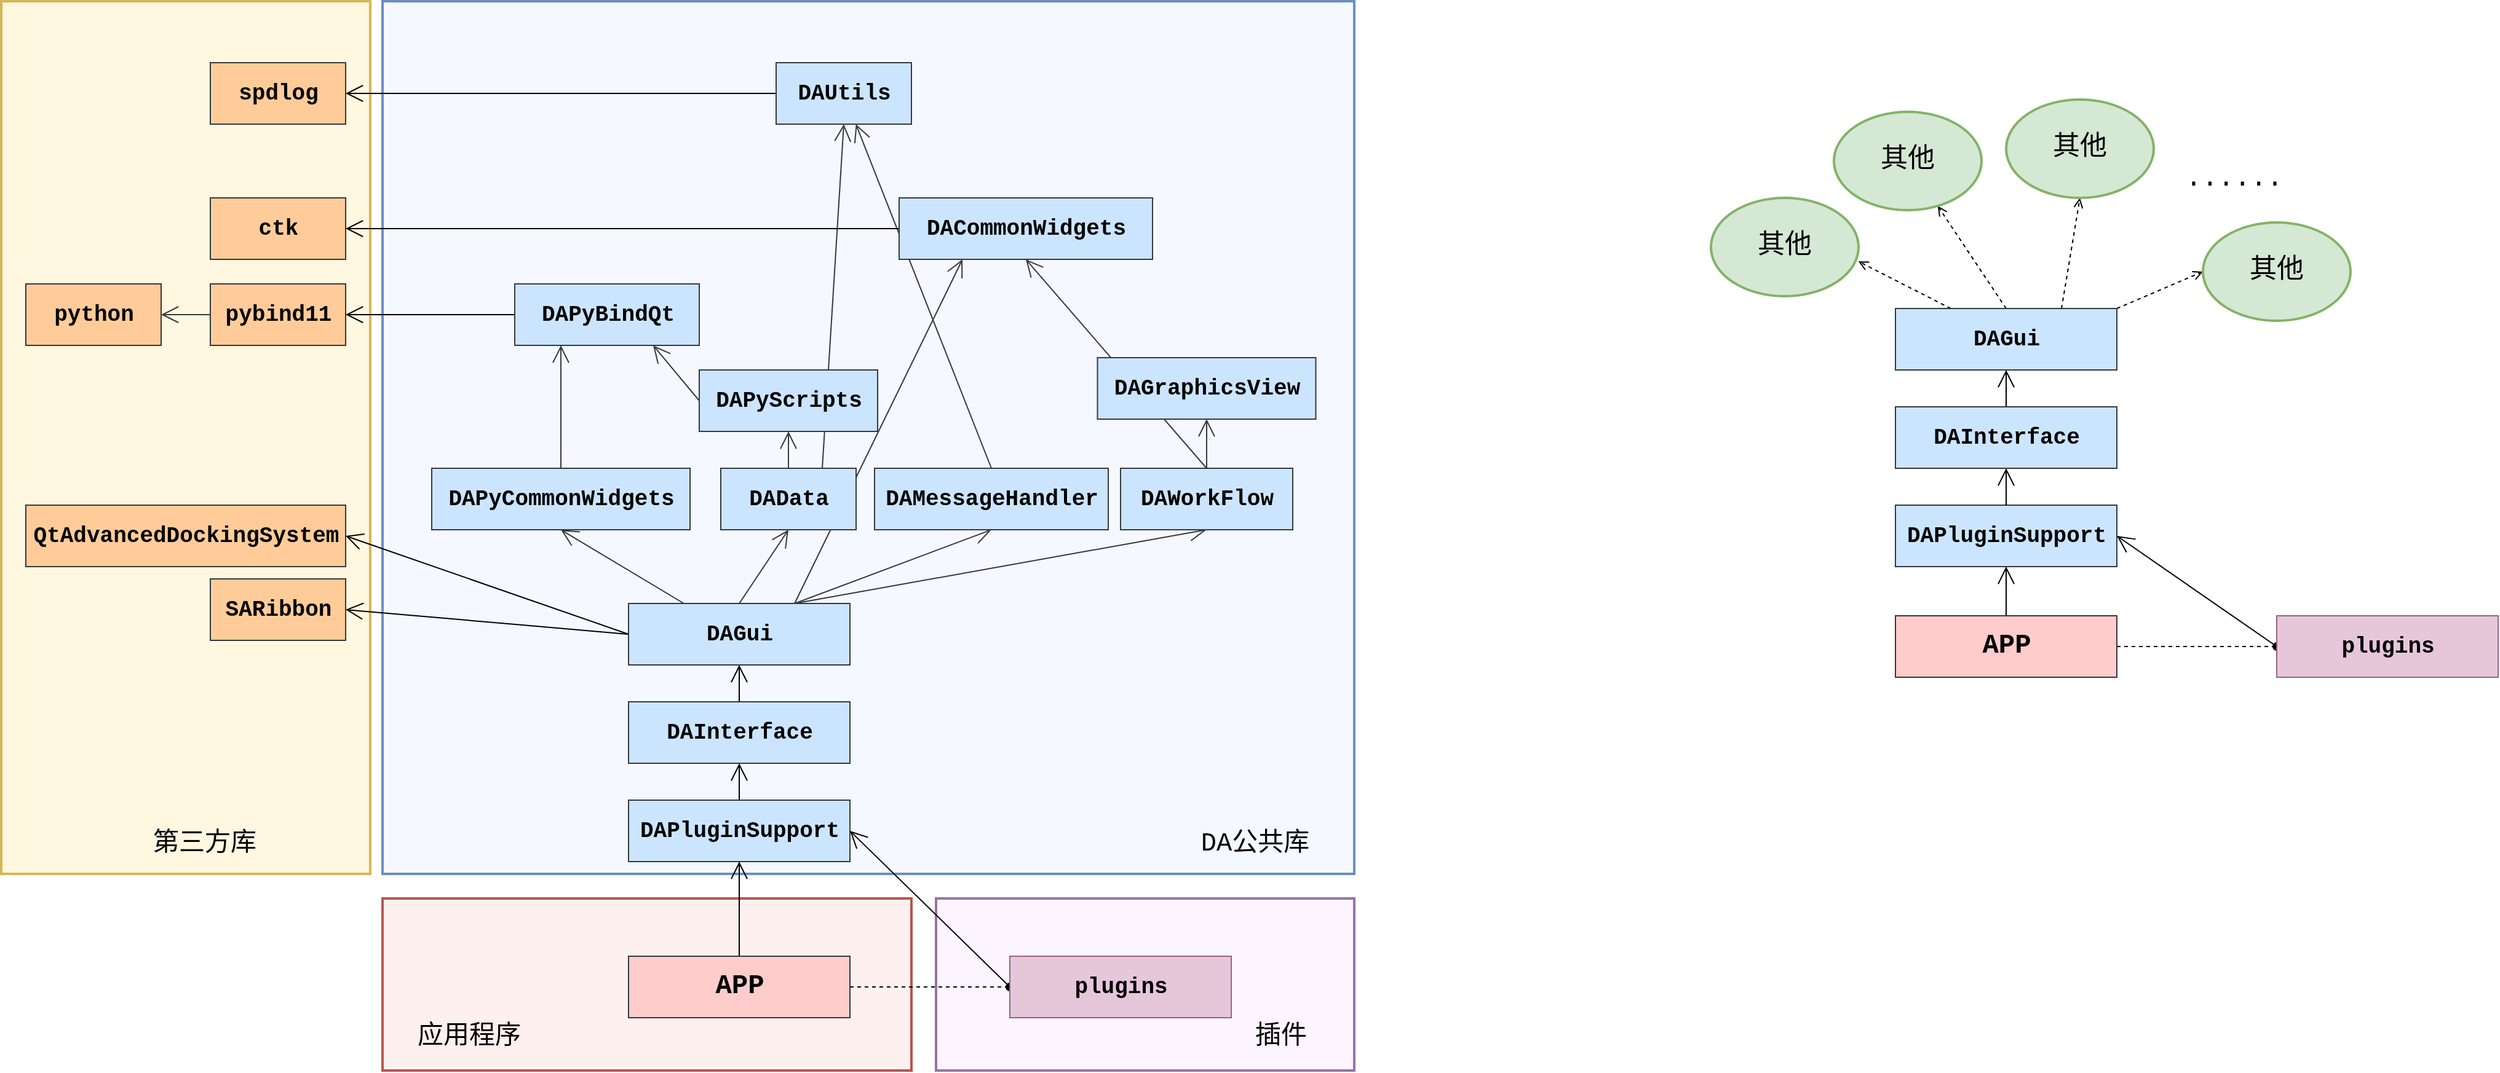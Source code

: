 <mxfile version="19.0.3" type="device" pages="4"><diagram id="eTT7jk_n22yCIagsxher" name="模块依赖关系"><mxGraphModel dx="41" dy="563" grid="1" gridSize="10" guides="1" tooltips="1" connect="1" arrows="1" fold="1" page="1" pageScale="1" pageWidth="827" pageHeight="1169" math="0" shadow="0"><root><mxCell id="0"/><mxCell id="1" parent="0"/><mxCell id="OPHBftRCxyKBAWfCp7zg-58" value="" style="rounded=0;whiteSpace=wrap;html=1;fontFamily=Courier New;fontSize=18;strokeColor=#9673a6;fillColor=#FCF5FF;strokeWidth=2;glass=0;shadow=0;sketch=0;" parent="1" vertex="1"><mxGeometry x="1650" y="790" width="340" height="140" as="geometry"/></mxCell><mxCell id="OPHBftRCxyKBAWfCp7zg-56" value="" style="rounded=0;whiteSpace=wrap;html=1;fontFamily=Courier New;fontSize=18;strokeColor=#b85450;fillColor=#FFF0F0;strokeWidth=2;glass=0;shadow=0;sketch=0;" parent="1" vertex="1"><mxGeometry x="1200" y="790" width="430" height="140" as="geometry"/></mxCell><mxCell id="OPHBftRCxyKBAWfCp7zg-54" value="" style="rounded=0;whiteSpace=wrap;html=1;fontFamily=Courier New;fontSize=18;strokeColor=#6c8ebf;fillColor=#F5F9FF;strokeWidth=2;glass=0;shadow=0;sketch=0;" parent="1" vertex="1"><mxGeometry x="1200" y="60" width="790" height="710" as="geometry"/></mxCell><mxCell id="OPHBftRCxyKBAWfCp7zg-52" value="" style="rounded=0;whiteSpace=wrap;html=1;fontFamily=Courier New;fontSize=18;strokeColor=#d6b656;fillColor=#FFF7E0;strokeWidth=2;gradientColor=none;glass=0;shadow=0;sketch=0;" parent="1" vertex="1"><mxGeometry x="890" y="60" width="300" height="710" as="geometry"/></mxCell><mxCell id="OPHBftRCxyKBAWfCp7zg-3" value="&lt;div style=&quot;margin-top: 0px; margin-bottom: 0px; font-size: 18px;&quot;&gt;DAPluginSupport&lt;/div&gt;" style="html=1;fontFamily=Courier New;fontSize=18;fontStyle=1;fillColor=#cce5ff;strokeColor=#36393d;" parent="1" vertex="1"><mxGeometry x="1400" y="710" width="180" height="50" as="geometry"/></mxCell><mxCell id="OPHBftRCxyKBAWfCp7zg-8" style="edgeStyle=none;shape=connector;rounded=0;orthogonalLoop=1;jettySize=auto;html=1;exitX=0.5;exitY=0;exitDx=0;exitDy=0;entryX=0.5;entryY=1;entryDx=0;entryDy=0;labelBackgroundColor=default;fontFamily=Courier New;fontSize=18;fontColor=#000000;endArrow=open;endFill=1;endSize=12;strokeColor=default;fontStyle=1" parent="1" source="OPHBftRCxyKBAWfCp7zg-4" target="OPHBftRCxyKBAWfCp7zg-6" edge="1"><mxGeometry relative="1" as="geometry"/></mxCell><mxCell id="OPHBftRCxyKBAWfCp7zg-4" value="&lt;div style=&quot;margin-top: 0px; margin-bottom: 0px; font-size: 18px;&quot;&gt;&lt;div style=&quot;margin-top: 0px; margin-bottom: 0px; font-size: 18px;&quot;&gt;&lt;span style=&quot;font-size: 18px;&quot;&gt;DAInterface&lt;/span&gt;&lt;/div&gt;&lt;/div&gt;" style="html=1;fontFamily=Courier New;fontSize=18;fontStyle=1;fillColor=#cce5ff;strokeColor=#36393d;" parent="1" vertex="1"><mxGeometry x="1400" y="630" width="180" height="50" as="geometry"/></mxCell><mxCell id="OPHBftRCxyKBAWfCp7zg-5" value="" style="endArrow=open;endFill=1;endSize=12;html=1;rounded=0;fontFamily=Courier New;fontSize=18;fontColor=#000000;exitX=0.5;exitY=0;exitDx=0;exitDy=0;entryX=0.5;entryY=1;entryDx=0;entryDy=0;fontStyle=1" parent="1" source="OPHBftRCxyKBAWfCp7zg-3" target="OPHBftRCxyKBAWfCp7zg-4" edge="1"><mxGeometry width="160" relative="1" as="geometry"><mxPoint x="1690" y="840" as="sourcePoint"/><mxPoint x="1850" y="840" as="targetPoint"/></mxGeometry></mxCell><mxCell id="OPHBftRCxyKBAWfCp7zg-34" style="edgeStyle=none;shape=connector;rounded=0;orthogonalLoop=1;jettySize=auto;html=1;exitX=0.75;exitY=0;exitDx=0;exitDy=0;entryX=0.25;entryY=1;entryDx=0;entryDy=0;labelBackgroundColor=default;fontFamily=Courier New;fontSize=18;fontColor=#000000;endArrow=open;endFill=1;endSize=12;strokeColor=#36393d;fontStyle=1;fillColor=#cce5ff;" parent="1" source="OPHBftRCxyKBAWfCp7zg-6" target="OPHBftRCxyKBAWfCp7zg-11" edge="1"><mxGeometry relative="1" as="geometry"/></mxCell><mxCell id="OPHBftRCxyKBAWfCp7zg-35" style="edgeStyle=none;shape=connector;rounded=0;orthogonalLoop=1;jettySize=auto;html=1;exitX=0.25;exitY=0;exitDx=0;exitDy=0;entryX=0.5;entryY=1;entryDx=0;entryDy=0;labelBackgroundColor=default;fontFamily=Courier New;fontSize=18;fontColor=#000000;endArrow=open;endFill=1;endSize=12;strokeColor=#36393d;fontStyle=1;fillColor=#cce5ff;" parent="1" source="OPHBftRCxyKBAWfCp7zg-6" target="OPHBftRCxyKBAWfCp7zg-12" edge="1"><mxGeometry relative="1" as="geometry"/></mxCell><mxCell id="OPHBftRCxyKBAWfCp7zg-36" style="edgeStyle=none;shape=connector;rounded=0;orthogonalLoop=1;jettySize=auto;html=1;exitX=0.5;exitY=0;exitDx=0;exitDy=0;entryX=0.5;entryY=1;entryDx=0;entryDy=0;labelBackgroundColor=default;fontFamily=Courier New;fontSize=18;fontColor=#000000;endArrow=open;endFill=1;endSize=12;strokeColor=#36393d;fontStyle=1;fillColor=#cce5ff;" parent="1" source="OPHBftRCxyKBAWfCp7zg-6" target="OPHBftRCxyKBAWfCp7zg-10" edge="1"><mxGeometry relative="1" as="geometry"/></mxCell><mxCell id="OPHBftRCxyKBAWfCp7zg-37" style="edgeStyle=none;shape=connector;rounded=0;orthogonalLoop=1;jettySize=auto;html=1;exitX=0.75;exitY=0;exitDx=0;exitDy=0;entryX=0.5;entryY=1;entryDx=0;entryDy=0;labelBackgroundColor=default;fontFamily=Courier New;fontSize=18;fontColor=#000000;endArrow=open;endFill=1;endSize=12;strokeColor=#36393d;fontStyle=1;fillColor=#cce5ff;" parent="1" source="OPHBftRCxyKBAWfCp7zg-6" target="OPHBftRCxyKBAWfCp7zg-9" edge="1"><mxGeometry relative="1" as="geometry"/></mxCell><mxCell id="OPHBftRCxyKBAWfCp7zg-38" style="edgeStyle=none;shape=connector;rounded=0;orthogonalLoop=1;jettySize=auto;html=1;exitX=0.75;exitY=0;exitDx=0;exitDy=0;entryX=0.5;entryY=1;entryDx=0;entryDy=0;labelBackgroundColor=default;fontFamily=Courier New;fontSize=18;fontColor=#000000;endArrow=open;endFill=1;endSize=12;strokeColor=#36393d;fontStyle=1;fillColor=#cce5ff;" parent="1" source="OPHBftRCxyKBAWfCp7zg-6" target="OPHBftRCxyKBAWfCp7zg-14" edge="1"><mxGeometry relative="1" as="geometry"/></mxCell><mxCell id="OPHBftRCxyKBAWfCp7zg-43" style="edgeStyle=none;shape=connector;rounded=0;orthogonalLoop=1;jettySize=auto;html=1;exitX=0;exitY=0.5;exitDx=0;exitDy=0;entryX=1;entryY=0.5;entryDx=0;entryDy=0;labelBackgroundColor=default;fontFamily=Courier New;fontSize=18;fontColor=#000000;endArrow=open;endFill=1;endSize=12;strokeColor=default;fontStyle=1" parent="1" source="OPHBftRCxyKBAWfCp7zg-6" target="OPHBftRCxyKBAWfCp7zg-41" edge="1"><mxGeometry relative="1" as="geometry"/></mxCell><mxCell id="OPHBftRCxyKBAWfCp7zg-44" style="edgeStyle=none;shape=connector;rounded=0;orthogonalLoop=1;jettySize=auto;html=1;exitX=0;exitY=0.5;exitDx=0;exitDy=0;entryX=1;entryY=0.5;entryDx=0;entryDy=0;labelBackgroundColor=default;fontFamily=Courier New;fontSize=18;fontColor=#000000;endArrow=open;endFill=1;endSize=12;strokeColor=default;startArrow=none;fontStyle=1" parent="1" source="OPHBftRCxyKBAWfCp7zg-6" target="OPHBftRCxyKBAWfCp7zg-42" edge="1"><mxGeometry relative="1" as="geometry"/></mxCell><mxCell id="OPHBftRCxyKBAWfCp7zg-6" value="&lt;div style=&quot;margin-top: 0px; margin-bottom: 0px; font-size: 18px;&quot;&gt;&lt;div style=&quot;margin-top: 0px; margin-bottom: 0px; font-size: 18px;&quot;&gt;&lt;span style=&quot;font-size: 18px;&quot;&gt;DAGui&lt;/span&gt;&lt;/div&gt;&lt;/div&gt;" style="html=1;fontFamily=Courier New;fontSize=18;fontStyle=1;fillColor=#cce5ff;strokeColor=#36393d;" parent="1" vertex="1"><mxGeometry x="1400" y="550" width="180" height="50" as="geometry"/></mxCell><mxCell id="OPHBftRCxyKBAWfCp7zg-29" style="edgeStyle=none;shape=connector;rounded=0;orthogonalLoop=1;jettySize=auto;html=1;exitX=0.5;exitY=0;exitDx=0;exitDy=0;labelBackgroundColor=default;fontFamily=Courier New;fontSize=18;fontColor=#000000;endArrow=open;endFill=1;endSize=12;strokeColor=#36393d;fontStyle=1;fillColor=#cce5ff;" parent="1" source="OPHBftRCxyKBAWfCp7zg-9" target="OPHBftRCxyKBAWfCp7zg-17" edge="1"><mxGeometry relative="1" as="geometry"/></mxCell><mxCell id="OPHBftRCxyKBAWfCp7zg-9" value="&lt;div style=&quot;margin-top: 0px; margin-bottom: 0px; font-size: 18px;&quot;&gt;&lt;div style=&quot;margin-top: 0px; margin-bottom: 0px; font-size: 18px;&quot;&gt;DAMessageHandler&lt;br style=&quot;font-size: 18px;&quot;&gt;&lt;/div&gt;&lt;/div&gt;" style="html=1;fontFamily=Courier New;fontSize=18;fontStyle=1;verticalAlign=middle;fillColor=#cce5ff;strokeColor=#36393d;" parent="1" vertex="1"><mxGeometry x="1600" y="440" width="190" height="50" as="geometry"/></mxCell><mxCell id="OPHBftRCxyKBAWfCp7zg-25" style="edgeStyle=none;shape=connector;rounded=0;orthogonalLoop=1;jettySize=auto;html=1;exitX=0.5;exitY=0;exitDx=0;exitDy=0;entryX=0.5;entryY=1;entryDx=0;entryDy=0;labelBackgroundColor=default;fontFamily=Courier New;fontSize=18;fontColor=#000000;endArrow=open;endFill=1;endSize=12;strokeColor=#36393d;fontStyle=1;fillColor=#cce5ff;" parent="1" source="OPHBftRCxyKBAWfCp7zg-10" target="OPHBftRCxyKBAWfCp7zg-22" edge="1"><mxGeometry relative="1" as="geometry"/></mxCell><mxCell id="OPHBftRCxyKBAWfCp7zg-27" style="edgeStyle=none;shape=connector;rounded=0;orthogonalLoop=1;jettySize=auto;html=1;exitX=0.75;exitY=0;exitDx=0;exitDy=0;entryX=0.5;entryY=1;entryDx=0;entryDy=0;labelBackgroundColor=default;fontFamily=Courier New;fontSize=18;fontColor=#000000;endArrow=open;endFill=1;endSize=12;strokeColor=#36393d;fontStyle=1;fillColor=#cce5ff;" parent="1" source="OPHBftRCxyKBAWfCp7zg-10" target="OPHBftRCxyKBAWfCp7zg-17" edge="1"><mxGeometry relative="1" as="geometry"/></mxCell><mxCell id="OPHBftRCxyKBAWfCp7zg-10" value="&lt;div style=&quot;margin-top: 0px; margin-bottom: 0px; font-size: 18px;&quot;&gt;&lt;div style=&quot;margin-top: 0px; margin-bottom: 0px; font-size: 18px;&quot;&gt;DAData&lt;br style=&quot;font-size: 18px;&quot;&gt;&lt;/div&gt;&lt;/div&gt;" style="html=1;fontFamily=Courier New;fontSize=18;fontStyle=1;verticalAlign=middle;fillColor=#cce5ff;strokeColor=#36393d;" parent="1" vertex="1"><mxGeometry x="1475" y="440" width="110" height="50" as="geometry"/></mxCell><mxCell id="OPHBftRCxyKBAWfCp7zg-24" style="edgeStyle=none;shape=connector;rounded=0;orthogonalLoop=1;jettySize=auto;html=1;exitX=0;exitY=0.5;exitDx=0;exitDy=0;entryX=1;entryY=0.5;entryDx=0;entryDy=0;labelBackgroundColor=default;fontFamily=Courier New;fontSize=18;fontColor=#000000;endArrow=open;endFill=1;endSize=12;strokeColor=default;fontStyle=1" parent="1" source="OPHBftRCxyKBAWfCp7zg-11" target="OPHBftRCxyKBAWfCp7zg-15" edge="1"><mxGeometry relative="1" as="geometry"/></mxCell><mxCell id="OPHBftRCxyKBAWfCp7zg-11" value="&lt;div style=&quot;margin-top: 0px; margin-bottom: 0px; font-size: 18px;&quot;&gt;&lt;div style=&quot;margin-top: 0px; margin-bottom: 0px; font-size: 18px;&quot;&gt;DACommonWidgets&lt;br style=&quot;font-size: 18px;&quot;&gt;&lt;/div&gt;&lt;/div&gt;" style="html=1;fontFamily=Courier New;fontSize=18;fontStyle=1;verticalAlign=middle;fillColor=#cce5ff;strokeColor=#36393d;" parent="1" vertex="1"><mxGeometry x="1620" y="220" width="206" height="50" as="geometry"/></mxCell><mxCell id="OPHBftRCxyKBAWfCp7zg-28" style="edgeStyle=none;shape=connector;rounded=0;orthogonalLoop=1;jettySize=auto;html=1;exitX=0.5;exitY=0;exitDx=0;exitDy=0;entryX=0.25;entryY=1;entryDx=0;entryDy=0;labelBackgroundColor=default;fontFamily=Courier New;fontSize=18;fontColor=#000000;endArrow=open;endFill=1;endSize=12;strokeColor=#36393d;fontStyle=1;fillColor=#cce5ff;" parent="1" source="OPHBftRCxyKBAWfCp7zg-12" target="OPHBftRCxyKBAWfCp7zg-23" edge="1"><mxGeometry relative="1" as="geometry"/></mxCell><mxCell id="OPHBftRCxyKBAWfCp7zg-40" style="edgeStyle=none;shape=connector;rounded=0;orthogonalLoop=1;jettySize=auto;html=1;exitX=0.5;exitY=0;exitDx=0;exitDy=0;entryX=0.5;entryY=1;entryDx=0;entryDy=0;labelBackgroundColor=default;fontFamily=Courier New;fontSize=18;fontColor=#000000;endArrow=open;endFill=1;endSize=12;strokeColor=#36393d;fontStyle=1;fillColor=#cce5ff;" parent="1" source="OPHBftRCxyKBAWfCp7zg-14" target="OPHBftRCxyKBAWfCp7zg-39" edge="1"><mxGeometry relative="1" as="geometry"/></mxCell><mxCell id="OPHBftRCxyKBAWfCp7zg-45" style="edgeStyle=none;shape=connector;rounded=0;orthogonalLoop=1;jettySize=auto;html=1;exitX=0.5;exitY=0;exitDx=0;exitDy=0;entryX=0.5;entryY=1;entryDx=0;entryDy=0;labelBackgroundColor=default;fontFamily=Courier New;fontSize=18;fontColor=#000000;endArrow=open;endFill=1;endSize=12;strokeColor=#36393d;fontStyle=1;fillColor=#cce5ff;" parent="1" source="OPHBftRCxyKBAWfCp7zg-14" target="OPHBftRCxyKBAWfCp7zg-11" edge="1"><mxGeometry relative="1" as="geometry"/></mxCell><mxCell id="OPHBftRCxyKBAWfCp7zg-14" value="&lt;div style=&quot;margin-top: 0px; margin-bottom: 0px; font-size: 18px;&quot;&gt;&lt;div style=&quot;margin-top: 0px; margin-bottom: 0px; font-size: 18px;&quot;&gt;DAWorkFlow&lt;br style=&quot;font-size: 18px;&quot;&gt;&lt;/div&gt;&lt;/div&gt;" style="html=1;fontFamily=Courier New;fontSize=18;fontStyle=1;verticalAlign=middle;fillColor=#cce5ff;strokeColor=#36393d;" parent="1" vertex="1"><mxGeometry x="1800" y="440" width="140" height="50" as="geometry"/></mxCell><mxCell id="OPHBftRCxyKBAWfCp7zg-15" value="&lt;div style=&quot;margin-top: 0px; margin-bottom: 0px; font-size: 18px;&quot;&gt;&lt;div style=&quot;margin-top: 0px; margin-bottom: 0px; font-size: 18px;&quot;&gt;ctk&lt;/div&gt;&lt;/div&gt;" style="html=1;fontFamily=Courier New;fontSize=18;fontStyle=1;verticalAlign=middle;fillColor=#ffcc99;strokeColor=#36393d;" parent="1" vertex="1"><mxGeometry x="1060" y="220" width="110" height="50" as="geometry"/></mxCell><mxCell id="OPHBftRCxyKBAWfCp7zg-31" style="edgeStyle=none;shape=connector;rounded=0;orthogonalLoop=1;jettySize=auto;html=1;exitX=0;exitY=0.5;exitDx=0;exitDy=0;entryX=1;entryY=0.5;entryDx=0;entryDy=0;labelBackgroundColor=default;fontFamily=Courier New;fontSize=18;fontColor=#000000;endArrow=open;endFill=1;endSize=12;strokeColor=default;fontStyle=1" parent="1" source="OPHBftRCxyKBAWfCp7zg-17" target="OPHBftRCxyKBAWfCp7zg-30" edge="1"><mxGeometry relative="1" as="geometry"/></mxCell><mxCell id="OPHBftRCxyKBAWfCp7zg-17" value="&lt;div style=&quot;margin-top: 0px; margin-bottom: 0px; font-size: 18px;&quot;&gt;&lt;div style=&quot;margin-top: 0px; margin-bottom: 0px; font-size: 18px;&quot;&gt;&lt;div style=&quot;margin-top: 0px; margin-bottom: 0px; font-size: 18px;&quot;&gt;DAUtils&lt;/div&gt;&lt;/div&gt;&lt;/div&gt;" style="html=1;fontFamily=Courier New;fontSize=18;fontStyle=1;verticalAlign=middle;fillColor=#cce5ff;strokeColor=#36393d;" parent="1" vertex="1"><mxGeometry x="1520" y="110" width="110" height="50" as="geometry"/></mxCell><mxCell id="OPHBftRCxyKBAWfCp7zg-33" style="edgeStyle=none;shape=connector;rounded=0;orthogonalLoop=1;jettySize=auto;html=1;exitX=0;exitY=0.5;exitDx=0;exitDy=0;labelBackgroundColor=default;fontFamily=Courier New;fontSize=18;fontColor=#000000;endArrow=open;endFill=1;endSize=12;strokeColor=#36393d;fontStyle=1;entryX=1;entryY=0.5;entryDx=0;entryDy=0;fillColor=#ffcc99;" parent="1" source="OPHBftRCxyKBAWfCp7zg-19" target="OPHBftRCxyKBAWfCp7zg-21" edge="1"><mxGeometry relative="1" as="geometry"/></mxCell><mxCell id="OPHBftRCxyKBAWfCp7zg-19" value="&lt;div style=&quot;margin-top: 0px; margin-bottom: 0px; font-size: 18px;&quot;&gt;&lt;div style=&quot;margin-top: 0px; margin-bottom: 0px; font-size: 18px;&quot;&gt;&lt;div style=&quot;margin-top: 0px; margin-bottom: 0px; font-size: 18px;&quot;&gt;pybind11&lt;/div&gt;&lt;/div&gt;&lt;/div&gt;" style="html=1;fontFamily=Courier New;fontSize=18;fontStyle=1;verticalAlign=middle;fillColor=#ffcc99;strokeColor=#36393d;" parent="1" vertex="1"><mxGeometry x="1060" y="290" width="110" height="50" as="geometry"/></mxCell><mxCell id="OPHBftRCxyKBAWfCp7zg-21" value="&lt;div style=&quot;margin-top: 0px; margin-bottom: 0px; font-size: 18px;&quot;&gt;&lt;div style=&quot;margin-top: 0px; margin-bottom: 0px; font-size: 18px;&quot;&gt;&lt;div style=&quot;margin-top: 0px; margin-bottom: 0px; font-size: 18px;&quot;&gt;python&lt;/div&gt;&lt;/div&gt;&lt;/div&gt;" style="html=1;fontFamily=Courier New;fontSize=18;fontStyle=1;verticalAlign=middle;fillColor=#ffcc99;strokeColor=#36393d;" parent="1" vertex="1"><mxGeometry x="910" y="290" width="110" height="50" as="geometry"/></mxCell><mxCell id="OPHBftRCxyKBAWfCp7zg-26" style="edgeStyle=none;shape=connector;rounded=0;orthogonalLoop=1;jettySize=auto;html=1;exitX=0;exitY=0.5;exitDx=0;exitDy=0;entryX=0.75;entryY=1;entryDx=0;entryDy=0;labelBackgroundColor=default;fontFamily=Courier New;fontSize=18;fontColor=#000000;endArrow=open;endFill=1;endSize=12;strokeColor=#36393d;fontStyle=1;fillColor=#cce5ff;" parent="1" source="OPHBftRCxyKBAWfCp7zg-22" target="OPHBftRCxyKBAWfCp7zg-23" edge="1"><mxGeometry relative="1" as="geometry"/></mxCell><mxCell id="OPHBftRCxyKBAWfCp7zg-22" value="&lt;div style=&quot;margin-top: 0px; margin-bottom: 0px; font-size: 18px;&quot;&gt;&lt;div style=&quot;margin-top: 0px; margin-bottom: 0px; font-size: 18px;&quot;&gt;&lt;div style=&quot;margin-top: 0px; margin-bottom: 0px; font-size: 18px;&quot;&gt;DAPyScripts&lt;/div&gt;&lt;/div&gt;&lt;/div&gt;" style="html=1;fontFamily=Courier New;fontSize=18;fontStyle=1;verticalAlign=middle;fillColor=#cce5ff;strokeColor=#36393d;" parent="1" vertex="1"><mxGeometry x="1457.5" y="360" width="145" height="50" as="geometry"/></mxCell><mxCell id="OPHBftRCxyKBAWfCp7zg-32" style="edgeStyle=none;shape=connector;rounded=0;orthogonalLoop=1;jettySize=auto;html=1;exitX=0;exitY=0.5;exitDx=0;exitDy=0;entryX=1;entryY=0.5;entryDx=0;entryDy=0;labelBackgroundColor=default;fontFamily=Courier New;fontSize=18;fontColor=#000000;endArrow=open;endFill=1;endSize=12;strokeColor=default;fontStyle=1" parent="1" source="OPHBftRCxyKBAWfCp7zg-23" target="OPHBftRCxyKBAWfCp7zg-19" edge="1"><mxGeometry relative="1" as="geometry"/></mxCell><mxCell id="OPHBftRCxyKBAWfCp7zg-23" value="&lt;div style=&quot;margin-top: 0px; margin-bottom: 0px; font-size: 18px;&quot;&gt;&lt;div style=&quot;margin-top: 0px; margin-bottom: 0px; font-size: 18px;&quot;&gt;&lt;div style=&quot;margin-top: 0px; margin-bottom: 0px; font-size: 18px;&quot;&gt;DAPyBindQt&lt;/div&gt;&lt;/div&gt;&lt;/div&gt;" style="html=1;fontFamily=Courier New;fontSize=18;fontStyle=1;verticalAlign=middle;fillColor=#cce5ff;strokeColor=#36393d;" parent="1" vertex="1"><mxGeometry x="1307.5" y="290" width="150" height="50" as="geometry"/></mxCell><mxCell id="OPHBftRCxyKBAWfCp7zg-30" value="&lt;div style=&quot;margin-top: 0px; margin-bottom: 0px; font-size: 18px;&quot;&gt;&lt;div style=&quot;margin-top: 0px; margin-bottom: 0px; font-size: 18px;&quot;&gt;&lt;div style=&quot;margin-top: 0px; margin-bottom: 0px; font-size: 18px;&quot;&gt;spdlog&lt;/div&gt;&lt;/div&gt;&lt;/div&gt;" style="html=1;fontFamily=Courier New;fontSize=18;fontStyle=1;verticalAlign=middle;fillColor=#ffcc99;strokeColor=#36393d;" parent="1" vertex="1"><mxGeometry x="1060" y="110" width="110" height="50" as="geometry"/></mxCell><mxCell id="OPHBftRCxyKBAWfCp7zg-39" value="&lt;div style=&quot;margin-top: 0px; margin-bottom: 0px; font-size: 18px;&quot;&gt;&lt;div style=&quot;margin-top: 0px; margin-bottom: 0px; font-size: 18px;&quot;&gt;&lt;div style=&quot;margin-top: 0px; margin-bottom: 0px; font-size: 18px;&quot;&gt;DAGraphicsView&lt;/div&gt;&lt;/div&gt;&lt;/div&gt;" style="html=1;fontFamily=Courier New;fontSize=18;fontStyle=1;verticalAlign=middle;fillColor=#cce5ff;strokeColor=#36393d;" parent="1" vertex="1"><mxGeometry x="1781.25" y="350" width="177.5" height="50" as="geometry"/></mxCell><mxCell id="OPHBftRCxyKBAWfCp7zg-41" value="&lt;div style=&quot;margin-top: 0px; margin-bottom: 0px; font-size: 18px;&quot;&gt;&lt;div style=&quot;margin-top: 0px; margin-bottom: 0px; font-size: 18px;&quot;&gt;&lt;div style=&quot;margin-top: 0px; margin-bottom: 0px; font-size: 18px;&quot;&gt;QtAdvancedDockingSystem&lt;/div&gt;&lt;/div&gt;&lt;/div&gt;" style="html=1;fontFamily=Courier New;fontSize=18;fontStyle=1;verticalAlign=middle;fillColor=#ffcc99;strokeColor=#36393d;" parent="1" vertex="1"><mxGeometry x="910" y="470" width="260" height="50" as="geometry"/></mxCell><mxCell id="OPHBftRCxyKBAWfCp7zg-42" value="&lt;div style=&quot;margin-top: 0px; margin-bottom: 0px; font-size: 18px;&quot;&gt;&lt;div style=&quot;margin-top: 0px; margin-bottom: 0px; font-size: 18px;&quot;&gt;&lt;div style=&quot;margin-top: 0px; margin-bottom: 0px; font-size: 18px;&quot;&gt;SARibbon&lt;/div&gt;&lt;/div&gt;&lt;/div&gt;" style="html=1;fontFamily=Courier New;fontSize=18;fontStyle=1;verticalAlign=middle;fillColor=#ffcc99;strokeColor=#36393d;" parent="1" vertex="1"><mxGeometry x="1060" y="530" width="110" height="50" as="geometry"/></mxCell><mxCell id="OPHBftRCxyKBAWfCp7zg-12" value="&lt;div style=&quot;margin-top: 0px; margin-bottom: 0px; font-size: 18px;&quot;&gt;&lt;div style=&quot;margin-top: 0px; margin-bottom: 0px; font-size: 18px;&quot;&gt;DAPyCommonWidgets&lt;br style=&quot;font-size: 18px;&quot;&gt;&lt;/div&gt;&lt;/div&gt;" style="html=1;fontFamily=Courier New;fontSize=18;fontStyle=1;verticalAlign=middle;fillColor=#cce5ff;strokeColor=#36393d;" parent="1" vertex="1"><mxGeometry x="1240" y="440" width="210" height="50" as="geometry"/></mxCell><mxCell id="OPHBftRCxyKBAWfCp7zg-48" style="edgeStyle=none;shape=connector;rounded=0;orthogonalLoop=1;jettySize=auto;html=1;exitX=0.5;exitY=0;exitDx=0;exitDy=0;entryX=0.5;entryY=1;entryDx=0;entryDy=0;labelBackgroundColor=default;fontFamily=Courier New;fontSize=18;fontColor=#000000;endArrow=open;endFill=1;endSize=12;strokeColor=default;" parent="1" source="OPHBftRCxyKBAWfCp7zg-47" target="OPHBftRCxyKBAWfCp7zg-3" edge="1"><mxGeometry relative="1" as="geometry"/></mxCell><mxCell id="OPHBftRCxyKBAWfCp7zg-51" style="edgeStyle=none;rounded=0;orthogonalLoop=1;jettySize=auto;html=1;exitX=1;exitY=0.5;exitDx=0;exitDy=0;entryX=0;entryY=0.5;entryDx=0;entryDy=0;labelBackgroundColor=default;fontFamily=Courier New;fontSize=18;fontColor=#000000;endArrow=oval;endFill=1;strokeColor=default;dashed=1;" parent="1" source="OPHBftRCxyKBAWfCp7zg-47" target="OPHBftRCxyKBAWfCp7zg-49" edge="1"><mxGeometry relative="1" as="geometry"/></mxCell><mxCell id="OPHBftRCxyKBAWfCp7zg-47" value="&lt;div style=&quot;margin-top: 0px; margin-bottom: 0px; font-size: 22px;&quot;&gt;APP&lt;/div&gt;" style="html=1;fontFamily=Courier New;fontSize=22;fontStyle=1;fillColor=#ffcccc;strokeColor=#36393d;" parent="1" vertex="1"><mxGeometry x="1400" y="837" width="180" height="50" as="geometry"/></mxCell><mxCell id="OPHBftRCxyKBAWfCp7zg-50" style="edgeStyle=none;shape=connector;rounded=0;orthogonalLoop=1;jettySize=auto;html=1;exitX=0;exitY=0.5;exitDx=0;exitDy=0;entryX=1;entryY=0.5;entryDx=0;entryDy=0;labelBackgroundColor=default;fontFamily=Courier New;fontSize=18;fontColor=#000000;endArrow=open;endFill=1;endSize=12;strokeColor=default;" parent="1" source="OPHBftRCxyKBAWfCp7zg-49" target="OPHBftRCxyKBAWfCp7zg-3" edge="1"><mxGeometry relative="1" as="geometry"/></mxCell><mxCell id="OPHBftRCxyKBAWfCp7zg-49" value="&lt;div style=&quot;margin-top: 0px; margin-bottom: 0px; font-size: 18px;&quot;&gt;plugins&lt;/div&gt;" style="html=1;fontFamily=Courier New;fontSize=18;fontStyle=1;fillColor=#E6C7DA;strokeColor=#996185;gradientColor=none;" parent="1" vertex="1"><mxGeometry x="1710" y="837" width="180" height="50" as="geometry"/></mxCell><mxCell id="OPHBftRCxyKBAWfCp7zg-53" value="第三方库" style="text;html=1;align=center;verticalAlign=middle;resizable=0;points=[];autosize=1;strokeColor=none;fillColor=none;fontSize=21;fontFamily=Courier New;fontColor=#000000;" parent="1" vertex="1"><mxGeometry x="1005" y="730" width="100" height="30" as="geometry"/></mxCell><mxCell id="OPHBftRCxyKBAWfCp7zg-55" value="DA公共库" style="text;html=1;align=center;verticalAlign=middle;resizable=0;points=[];autosize=1;strokeColor=none;fillColor=none;fontSize=21;fontFamily=Courier New;fontColor=#000000;" parent="1" vertex="1"><mxGeometry x="1858.75" y="730" width="100" height="30" as="geometry"/></mxCell><mxCell id="OPHBftRCxyKBAWfCp7zg-57" value="应用程序" style="text;html=1;align=center;verticalAlign=middle;resizable=0;points=[];autosize=1;strokeColor=none;fillColor=none;fontSize=21;fontFamily=Courier New;fontColor=#000000;" parent="1" vertex="1"><mxGeometry x="1220" y="887" width="100" height="30" as="geometry"/></mxCell><mxCell id="OPHBftRCxyKBAWfCp7zg-59" value="插件" style="text;html=1;align=center;verticalAlign=middle;resizable=0;points=[];autosize=1;strokeColor=none;fillColor=none;fontSize=21;fontFamily=Courier New;fontColor=#000000;" parent="1" vertex="1"><mxGeometry x="1900" y="887" width="60" height="30" as="geometry"/></mxCell><mxCell id="aNwOnPdFkS0WQOcIFgJh-1" value="&lt;div style=&quot;margin-top: 0px; margin-bottom: 0px; font-size: 18px;&quot;&gt;DAPluginSupport&lt;/div&gt;" style="html=1;fontFamily=Courier New;fontSize=18;fontStyle=1;fillColor=#cce5ff;strokeColor=#36393d;" parent="1" vertex="1"><mxGeometry x="2430" y="470" width="180" height="50" as="geometry"/></mxCell><mxCell id="aNwOnPdFkS0WQOcIFgJh-2" style="edgeStyle=none;shape=connector;rounded=0;orthogonalLoop=1;jettySize=auto;html=1;exitX=0.5;exitY=0;exitDx=0;exitDy=0;entryX=0.5;entryY=1;entryDx=0;entryDy=0;labelBackgroundColor=default;fontFamily=Courier New;fontSize=18;fontColor=#000000;endArrow=open;endFill=1;endSize=12;strokeColor=default;fontStyle=1" parent="1" source="aNwOnPdFkS0WQOcIFgJh-3" target="aNwOnPdFkS0WQOcIFgJh-5" edge="1"><mxGeometry relative="1" as="geometry"/></mxCell><mxCell id="aNwOnPdFkS0WQOcIFgJh-3" value="&lt;div style=&quot;margin-top: 0px; margin-bottom: 0px; font-size: 18px;&quot;&gt;&lt;div style=&quot;margin-top: 0px; margin-bottom: 0px; font-size: 18px;&quot;&gt;&lt;span style=&quot;font-size: 18px;&quot;&gt;DAInterface&lt;/span&gt;&lt;/div&gt;&lt;/div&gt;" style="html=1;fontFamily=Courier New;fontSize=18;fontStyle=1;fillColor=#cce5ff;strokeColor=#36393d;" parent="1" vertex="1"><mxGeometry x="2430" y="390" width="180" height="50" as="geometry"/></mxCell><mxCell id="aNwOnPdFkS0WQOcIFgJh-4" value="" style="endArrow=open;endFill=1;endSize=12;html=1;rounded=0;fontFamily=Courier New;fontSize=18;fontColor=#000000;exitX=0.5;exitY=0;exitDx=0;exitDy=0;entryX=0.5;entryY=1;entryDx=0;entryDy=0;fontStyle=1" parent="1" source="aNwOnPdFkS0WQOcIFgJh-1" target="aNwOnPdFkS0WQOcIFgJh-3" edge="1"><mxGeometry width="160" relative="1" as="geometry"><mxPoint x="2720" y="600" as="sourcePoint"/><mxPoint x="2880" y="600" as="targetPoint"/></mxGeometry></mxCell><mxCell id="aNwOnPdFkS0WQOcIFgJh-17" style="edgeStyle=none;rounded=0;orthogonalLoop=1;jettySize=auto;html=1;exitX=0.25;exitY=0;exitDx=0;exitDy=0;entryX=0.999;entryY=0.646;entryDx=0;entryDy=0;entryPerimeter=0;dashed=1;labelBackgroundColor=default;fontFamily=Courier New;fontSize=22;fontColor=#000000;endArrow=open;endFill=0;strokeColor=default;" parent="1" source="aNwOnPdFkS0WQOcIFgJh-5" target="aNwOnPdFkS0WQOcIFgJh-13" edge="1"><mxGeometry relative="1" as="geometry"/></mxCell><mxCell id="aNwOnPdFkS0WQOcIFgJh-18" style="edgeStyle=none;rounded=0;orthogonalLoop=1;jettySize=auto;html=1;exitX=0.5;exitY=0;exitDx=0;exitDy=0;dashed=1;labelBackgroundColor=default;fontFamily=Courier New;fontSize=22;fontColor=#000000;endArrow=open;endFill=0;strokeColor=default;" parent="1" source="aNwOnPdFkS0WQOcIFgJh-5" target="aNwOnPdFkS0WQOcIFgJh-14" edge="1"><mxGeometry relative="1" as="geometry"/></mxCell><mxCell id="aNwOnPdFkS0WQOcIFgJh-19" style="edgeStyle=none;rounded=0;orthogonalLoop=1;jettySize=auto;html=1;exitX=0.75;exitY=0;exitDx=0;exitDy=0;entryX=0.5;entryY=1;entryDx=0;entryDy=0;dashed=1;labelBackgroundColor=default;fontFamily=Courier New;fontSize=22;fontColor=#000000;endArrow=open;endFill=0;strokeColor=default;" parent="1" source="aNwOnPdFkS0WQOcIFgJh-5" target="aNwOnPdFkS0WQOcIFgJh-15" edge="1"><mxGeometry relative="1" as="geometry"/></mxCell><mxCell id="aNwOnPdFkS0WQOcIFgJh-20" style="edgeStyle=none;rounded=0;orthogonalLoop=1;jettySize=auto;html=1;exitX=1;exitY=0;exitDx=0;exitDy=0;entryX=0;entryY=0.5;entryDx=0;entryDy=0;dashed=1;labelBackgroundColor=default;fontFamily=Courier New;fontSize=22;fontColor=#000000;endArrow=open;endFill=0;strokeColor=default;" parent="1" source="aNwOnPdFkS0WQOcIFgJh-5" target="aNwOnPdFkS0WQOcIFgJh-16" edge="1"><mxGeometry relative="1" as="geometry"/></mxCell><mxCell id="aNwOnPdFkS0WQOcIFgJh-5" value="&lt;div style=&quot;margin-top: 0px; margin-bottom: 0px; font-size: 18px;&quot;&gt;&lt;div style=&quot;margin-top: 0px; margin-bottom: 0px; font-size: 18px;&quot;&gt;&lt;span style=&quot;font-size: 18px;&quot;&gt;DAGui&lt;/span&gt;&lt;/div&gt;&lt;/div&gt;" style="html=1;fontFamily=Courier New;fontSize=18;fontStyle=1;fillColor=#cce5ff;strokeColor=#36393d;" parent="1" vertex="1"><mxGeometry x="2430" y="310" width="180" height="50" as="geometry"/></mxCell><mxCell id="aNwOnPdFkS0WQOcIFgJh-6" style="edgeStyle=none;shape=connector;rounded=0;orthogonalLoop=1;jettySize=auto;html=1;exitX=0.5;exitY=0;exitDx=0;exitDy=0;entryX=0.5;entryY=1;entryDx=0;entryDy=0;labelBackgroundColor=default;fontFamily=Courier New;fontSize=18;fontColor=#000000;endArrow=open;endFill=1;endSize=12;strokeColor=default;" parent="1" source="aNwOnPdFkS0WQOcIFgJh-8" target="aNwOnPdFkS0WQOcIFgJh-1" edge="1"><mxGeometry relative="1" as="geometry"/></mxCell><mxCell id="aNwOnPdFkS0WQOcIFgJh-7" style="edgeStyle=none;rounded=0;orthogonalLoop=1;jettySize=auto;html=1;exitX=1;exitY=0.5;exitDx=0;exitDy=0;entryX=0;entryY=0.5;entryDx=0;entryDy=0;labelBackgroundColor=default;fontFamily=Courier New;fontSize=18;fontColor=#000000;endArrow=oval;endFill=1;strokeColor=default;dashed=1;" parent="1" source="aNwOnPdFkS0WQOcIFgJh-8" target="aNwOnPdFkS0WQOcIFgJh-10" edge="1"><mxGeometry relative="1" as="geometry"/></mxCell><mxCell id="aNwOnPdFkS0WQOcIFgJh-8" value="&lt;div style=&quot;margin-top: 0px; margin-bottom: 0px; font-size: 22px;&quot;&gt;APP&lt;/div&gt;" style="html=1;fontFamily=Courier New;fontSize=22;fontStyle=1;fillColor=#ffcccc;strokeColor=#36393d;" parent="1" vertex="1"><mxGeometry x="2430" y="560" width="180" height="50" as="geometry"/></mxCell><mxCell id="aNwOnPdFkS0WQOcIFgJh-9" style="edgeStyle=none;shape=connector;rounded=0;orthogonalLoop=1;jettySize=auto;html=1;exitX=0;exitY=0.5;exitDx=0;exitDy=0;entryX=1;entryY=0.5;entryDx=0;entryDy=0;labelBackgroundColor=default;fontFamily=Courier New;fontSize=18;fontColor=#000000;endArrow=open;endFill=1;endSize=12;strokeColor=default;" parent="1" source="aNwOnPdFkS0WQOcIFgJh-10" target="aNwOnPdFkS0WQOcIFgJh-1" edge="1"><mxGeometry relative="1" as="geometry"/></mxCell><mxCell id="aNwOnPdFkS0WQOcIFgJh-10" value="&lt;div style=&quot;margin-top: 0px; margin-bottom: 0px; font-size: 18px;&quot;&gt;plugins&lt;/div&gt;" style="html=1;fontFamily=Courier New;fontSize=18;fontStyle=1;fillColor=#E6C7DA;strokeColor=#996185;gradientColor=none;" parent="1" vertex="1"><mxGeometry x="2740" y="560" width="180" height="50" as="geometry"/></mxCell><mxCell id="aNwOnPdFkS0WQOcIFgJh-13" value="其他" style="ellipse;whiteSpace=wrap;html=1;rounded=0;shadow=0;glass=0;sketch=0;fontFamily=Courier New;fontSize=22;strokeColor=#82b366;strokeWidth=2;fillColor=#d5e8d4;" parent="1" vertex="1"><mxGeometry x="2280" y="220" width="120" height="80" as="geometry"/></mxCell><mxCell id="aNwOnPdFkS0WQOcIFgJh-14" value="其他" style="ellipse;whiteSpace=wrap;html=1;rounded=0;shadow=0;glass=0;sketch=0;fontFamily=Courier New;fontSize=22;strokeColor=#82b366;strokeWidth=2;fillColor=#d5e8d4;" parent="1" vertex="1"><mxGeometry x="2380" y="150" width="120" height="80" as="geometry"/></mxCell><mxCell id="aNwOnPdFkS0WQOcIFgJh-15" value="其他" style="ellipse;whiteSpace=wrap;html=1;rounded=0;shadow=0;glass=0;sketch=0;fontFamily=Courier New;fontSize=22;strokeColor=#82b366;strokeWidth=2;fillColor=#d5e8d4;" parent="1" vertex="1"><mxGeometry x="2520" y="140" width="120" height="80" as="geometry"/></mxCell><mxCell id="aNwOnPdFkS0WQOcIFgJh-16" value="其他" style="ellipse;whiteSpace=wrap;html=1;rounded=0;shadow=0;glass=0;sketch=0;fontFamily=Courier New;fontSize=22;strokeColor=#82b366;strokeWidth=2;fillColor=#d5e8d4;" parent="1" vertex="1"><mxGeometry x="2680" y="240" width="120" height="80" as="geometry"/></mxCell><mxCell id="aNwOnPdFkS0WQOcIFgJh-21" value="......" style="text;html=1;align=center;verticalAlign=middle;resizable=0;points=[];autosize=1;strokeColor=none;fillColor=none;fontSize=22;fontFamily=Courier New;fontColor=#000000;" parent="1" vertex="1"><mxGeometry x="2660" y="190" width="90" height="30" as="geometry"/></mxCell></root></mxGraphModel></diagram><diagram id="ytnOwxeULvlbZG30FI0h" name="DAInterface"><mxGraphModel dx="1240" dy="804" grid="1" gridSize="10" guides="1" tooltips="1" connect="1" arrows="1" fold="1" page="1" pageScale="1" pageWidth="827" pageHeight="1169" math="0" shadow="0"><root><mxCell id="0"/><mxCell id="1" parent="0"/><mxCell id="QlgWQ6tkjHOoik1Mjoqo-5" value="作者：尘中远，https://github.com/czyt1988 |&amp;nbsp;&amp;nbsp;https://gitee.com/czyt1988" style="text;html=1;align=center;verticalAlign=middle;resizable=0;points=[];autosize=1;strokeColor=none;fillColor=none;" parent="1" vertex="1"><mxGeometry width="400" height="20" as="geometry"/></mxCell><mxCell id="baa8YndHuGetyG8XFCHA-1" value="" style="rounded=0;whiteSpace=wrap;html=1;fontSize=16;fillColor=#fff2cc;strokeColor=#d6b656;opacity=50;" parent="1" vertex="1"><mxGeometry x="30" y="375" width="890" height="155" as="geometry"/></mxCell><mxCell id="baa8YndHuGetyG8XFCHA-2" value="" style="rounded=0;whiteSpace=wrap;html=1;fontSize=16;fillColor=#e1d5e7;strokeColor=#9673a6;opacity=50;" parent="1" vertex="1"><mxGeometry x="30" y="537" width="890" height="123" as="geometry"/></mxCell><mxCell id="baa8YndHuGetyG8XFCHA-3" value="" style="rounded=0;whiteSpace=wrap;html=1;fontSize=16;fillColor=#fad9d5;strokeColor=#ae4132;opacity=50;" parent="1" vertex="1"><mxGeometry x="30" y="670" width="890" height="110" as="geometry"/></mxCell><mxCell id="baa8YndHuGetyG8XFCHA-4" value="" style="rounded=0;whiteSpace=wrap;html=1;fontSize=16;fillColor=#DAE8FC;strokeColor=#6c8ebf;glass=0;sketch=0;shadow=0;opacity=50;" parent="1" vertex="1"><mxGeometry x="30" y="220" width="890" height="140" as="geometry"/></mxCell><mxCell id="baa8YndHuGetyG8XFCHA-5" style="edgeStyle=orthogonalEdgeStyle;rounded=1;orthogonalLoop=1;jettySize=auto;html=1;exitX=0.5;exitY=0;exitDx=0;exitDy=0;entryX=0.5;entryY=1;entryDx=0;entryDy=0;strokeWidth=3;fontSize=16;" parent="1" source="baa8YndHuGetyG8XFCHA-6" target="baa8YndHuGetyG8XFCHA-7" edge="1"><mxGeometry relative="1" as="geometry"/></mxCell><mxCell id="baa8YndHuGetyG8XFCHA-6" value="&lt;p style=&quot;margin: 4px 0px 0px; text-align: center; font-size: 16px;&quot;&gt;&lt;i style=&quot;font-size: 16px;&quot;&gt;&amp;lt;&amp;lt;Interface&amp;gt;&amp;gt;&lt;/i&gt;&lt;br style=&quot;font-size: 16px;&quot;&gt;&lt;b style=&quot;font-size: 16px;&quot;&gt;DABaseInterface&lt;/b&gt;&lt;br style=&quot;font-size: 16px;&quot;&gt;&lt;/p&gt;&lt;hr style=&quot;font-size: 16px;&quot;&gt;&lt;p style=&quot;margin: 0px 0px 0px 4px; font-size: 16px;&quot;&gt;core():DACoreInterface*&lt;br style=&quot;font-size: 16px;&quot;&gt;&lt;/p&gt;" style="verticalAlign=top;align=left;overflow=fill;fontSize=16;fontFamily=Helvetica;html=1;fillColor=#cce5ff;strokeColor=#36393d;" parent="1" vertex="1"><mxGeometry x="256" y="240" width="190" height="80" as="geometry"/></mxCell><mxCell id="baa8YndHuGetyG8XFCHA-7" value="QObject" style="swimlane;fontStyle=0;childLayout=stackLayout;horizontal=1;startSize=26;fillColor=#d5e8d4;horizontalStack=0;resizeParent=1;resizeParentMax=0;resizeLast=0;collapsible=1;marginBottom=0;fontSize=16;strokeColor=#82b366;" parent="1" vertex="1"><mxGeometry x="450" y="100" width="140" height="52" as="geometry"/></mxCell><mxCell id="baa8YndHuGetyG8XFCHA-8" style="edgeStyle=orthogonalEdgeStyle;rounded=1;orthogonalLoop=1;jettySize=auto;html=1;exitX=0.5;exitY=0;exitDx=0;exitDy=0;entryX=0.5;entryY=1;entryDx=0;entryDy=0;strokeWidth=3;fontSize=16;" parent="1" source="baa8YndHuGetyG8XFCHA-9" target="baa8YndHuGetyG8XFCHA-7" edge="1"><mxGeometry relative="1" as="geometry"/></mxCell><mxCell id="baa8YndHuGetyG8XFCHA-9" value="&lt;p style=&quot;margin: 4px 0px 0px; text-align: center; font-size: 16px;&quot;&gt;&lt;i style=&quot;font-size: 16px;&quot;&gt;&amp;lt;&amp;lt;Interface&amp;gt;&amp;gt;&lt;/i&gt;&lt;br style=&quot;font-size: 16px;&quot;&gt;&lt;b style=&quot;font-size: 16px;&quot;&gt;DACoreInterface&lt;/b&gt;&lt;br style=&quot;font-size: 16px;&quot;&gt;&lt;/p&gt;&lt;hr style=&quot;font-size: 16px;&quot;&gt;&lt;p style=&quot;margin: 0px 0px 0px 4px; font-size: 16px;&quot;&gt;getUiInterface():DAAppUIInterface*&lt;br style=&quot;font-size: 16px;&quot;&gt;&lt;/p&gt;" style="verticalAlign=top;align=left;overflow=fill;fontSize=16;fontFamily=Helvetica;html=1;fillColor=#cce5ff;strokeColor=#36393d;" parent="1" vertex="1"><mxGeometry x="630" y="240" width="262" height="80" as="geometry"/></mxCell><mxCell id="baa8YndHuGetyG8XFCHA-10" style="edgeStyle=orthogonalEdgeStyle;rounded=1;orthogonalLoop=1;jettySize=auto;html=1;exitX=0.5;exitY=0;exitDx=0;exitDy=0;entryX=0.5;entryY=1;entryDx=0;entryDy=0;strokeWidth=3;fontSize=16;" parent="1" source="baa8YndHuGetyG8XFCHA-11" target="baa8YndHuGetyG8XFCHA-6" edge="1"><mxGeometry relative="1" as="geometry"/></mxCell><mxCell id="baa8YndHuGetyG8XFCHA-11" value="&lt;p style=&quot;margin: 4px 0px 0px; text-align: center; font-size: 16px;&quot;&gt;&lt;i style=&quot;font-size: 16px;&quot;&gt;&amp;lt;&amp;lt;Interface&amp;gt;&amp;gt;&lt;/i&gt;&lt;br style=&quot;font-size: 16px;&quot;&gt;&lt;b style=&quot;font-size: 16px;&quot;&gt;DAAppUIInterface&lt;/b&gt;&lt;br style=&quot;font-size: 16px;&quot;&gt;&lt;/p&gt;&lt;hr style=&quot;font-size: 16px;&quot;&gt;&lt;p style=&quot;margin: 0px 0px 0px 4px; font-size: 16px;&quot;&gt;getExtend():DAAppUIExtendInterface*&lt;br style=&quot;font-size: 16px;&quot;&gt;&lt;/p&gt;&lt;p style=&quot;margin: 0px 0px 0px 4px; font-size: 16px;&quot;&gt;getCommandInterface():DACommandInterface*&lt;br style=&quot;font-size: 16px;&quot;&gt;&lt;/p&gt;" style="verticalAlign=top;align=left;overflow=fill;fontSize=16;fontFamily=Helvetica;html=1;fillColor=#ffcc99;strokeColor=#36393d;" parent="1" vertex="1"><mxGeometry x="560" y="397.5" width="350" height="110" as="geometry"/></mxCell><mxCell id="baa8YndHuGetyG8XFCHA-12" style="edgeStyle=orthogonalEdgeStyle;rounded=1;orthogonalLoop=1;jettySize=auto;html=1;exitX=0.5;exitY=0;exitDx=0;exitDy=0;entryX=0.5;entryY=1;entryDx=0;entryDy=0;strokeWidth=3;fontSize=16;" parent="1" source="baa8YndHuGetyG8XFCHA-13" target="baa8YndHuGetyG8XFCHA-6" edge="1"><mxGeometry relative="1" as="geometry"/></mxCell><mxCell id="baa8YndHuGetyG8XFCHA-13" value="&lt;p style=&quot;margin: 4px 0px 0px; text-align: center; font-size: 16px;&quot;&gt;&lt;i style=&quot;font-size: 16px;&quot;&gt;&amp;lt;&amp;lt;Interface&amp;gt;&amp;gt;&lt;/i&gt;&lt;br style=&quot;font-size: 16px;&quot;&gt;&lt;b style=&quot;font-size: 16px;&quot;&gt;DAAppUIExtendInterface&lt;/b&gt;&lt;br style=&quot;font-size: 16px;&quot;&gt;&lt;/p&gt;&lt;hr style=&quot;font-size: 16px;&quot;&gt;&lt;p style=&quot;margin: 0px 0px 0px 4px; font-size: 16px;&quot;&gt;ui():DAAppUIInterface*&lt;br style=&quot;font-size: 16px;&quot;&gt;&lt;/p&gt;" style="verticalAlign=top;align=left;overflow=fill;fontSize=16;fontFamily=Helvetica;html=1;fillColor=#d0cee2;strokeColor=#56517e;" parent="1" vertex="1"><mxGeometry x="370" y="546" width="190" height="84" as="geometry"/></mxCell><mxCell id="baa8YndHuGetyG8XFCHA-14" style="edgeStyle=orthogonalEdgeStyle;rounded=1;orthogonalLoop=1;jettySize=auto;html=1;exitX=0.5;exitY=0;exitDx=0;exitDy=0;entryX=0.5;entryY=1;entryDx=0;entryDy=0;strokeWidth=3;fontSize=16;" parent="1" source="baa8YndHuGetyG8XFCHA-15" target="baa8YndHuGetyG8XFCHA-13" edge="1"><mxGeometry relative="1" as="geometry"/></mxCell><mxCell id="baa8YndHuGetyG8XFCHA-15" value="&lt;p style=&quot;margin: 4px 0px 0px; text-align: center; font-size: 16px;&quot;&gt;&lt;i style=&quot;font-size: 16px;&quot;&gt;&amp;lt;&amp;lt;Interface&amp;gt;&amp;gt;&lt;/i&gt;&lt;br style=&quot;font-size: 16px;&quot;&gt;&lt;b style=&quot;font-size: 16px;&quot;&gt;DAAppDockingAreaInterface&lt;/b&gt;&lt;br style=&quot;font-size: 16px;&quot;&gt;&lt;/p&gt;&lt;hr style=&quot;font-size: 16px;&quot;&gt;&lt;p style=&quot;margin: 0px 0px 0px 4px; font-size: 16px;&quot;&gt;&lt;br style=&quot;font-size: 16px;&quot;&gt;&lt;/p&gt;" style="verticalAlign=top;align=left;overflow=fill;fontSize=16;fontFamily=Helvetica;html=1;fillColor=#ffcccc;strokeColor=#36393d;" parent="1" vertex="1"><mxGeometry x="220" y="680" width="230" height="70" as="geometry"/></mxCell><mxCell id="baa8YndHuGetyG8XFCHA-16" style="edgeStyle=orthogonalEdgeStyle;rounded=1;orthogonalLoop=1;jettySize=auto;html=1;exitX=0.5;exitY=0;exitDx=0;exitDy=0;entryX=0.5;entryY=1;entryDx=0;entryDy=0;strokeWidth=3;fontSize=16;" parent="1" source="baa8YndHuGetyG8XFCHA-17" target="baa8YndHuGetyG8XFCHA-13" edge="1"><mxGeometry relative="1" as="geometry"/></mxCell><mxCell id="baa8YndHuGetyG8XFCHA-17" value="&lt;p style=&quot;margin: 4px 0px 0px; text-align: center; font-size: 16px;&quot;&gt;&lt;i style=&quot;font-size: 16px;&quot;&gt;&amp;lt;&amp;lt;Interface&amp;gt;&amp;gt;&lt;/i&gt;&lt;br style=&quot;font-size: 16px;&quot;&gt;&lt;b style=&quot;font-size: 16px;&quot;&gt;DAAppRibbonAreaInterface&lt;/b&gt;&lt;br style=&quot;font-size: 16px;&quot;&gt;&lt;/p&gt;&lt;hr style=&quot;font-size: 16px;&quot;&gt;&lt;p style=&quot;margin: 0px 0px 0px 4px; font-size: 16px;&quot;&gt;&lt;br style=&quot;font-size: 16px;&quot;&gt;&lt;/p&gt;" style="verticalAlign=top;align=left;overflow=fill;fontSize=16;fontFamily=Helvetica;html=1;fillColor=#ffcccc;strokeColor=#36393d;" parent="1" vertex="1"><mxGeometry x="480" y="680" width="230" height="70" as="geometry"/></mxCell><mxCell id="baa8YndHuGetyG8XFCHA-18" style="edgeStyle=orthogonalEdgeStyle;rounded=1;orthogonalLoop=1;jettySize=auto;html=1;exitX=0.5;exitY=0;exitDx=0;exitDy=0;entryX=0.5;entryY=1;entryDx=0;entryDy=0;strokeWidth=3;fontSize=16;" parent="1" source="baa8YndHuGetyG8XFCHA-19" target="baa8YndHuGetyG8XFCHA-6" edge="1"><mxGeometry relative="1" as="geometry"/></mxCell><mxCell id="baa8YndHuGetyG8XFCHA-19" value="&lt;p style=&quot;margin: 4px 0px 0px; text-align: center; font-size: 16px;&quot;&gt;&lt;i style=&quot;font-size: 16px;&quot;&gt;&amp;lt;&amp;lt;Interface&amp;gt;&amp;gt;&lt;/i&gt;&lt;br style=&quot;font-size: 16px;&quot;&gt;&lt;b style=&quot;font-size: 16px;&quot;&gt;DACommandInterface&lt;/b&gt;&lt;br style=&quot;font-size: 16px;&quot;&gt;&lt;/p&gt;&lt;hr style=&quot;font-size: 16px;&quot;&gt;&lt;p style=&quot;margin: 0px 0px 0px 4px; font-size: 16px;&quot;&gt;ui():DAAppUIInterface*&lt;br style=&quot;font-size: 16px;&quot;&gt;&lt;/p&gt;" style="verticalAlign=top;align=left;overflow=fill;fontSize=16;fontFamily=Helvetica;html=1;fillColor=#d0cee2;strokeColor=#56517e;" parent="1" vertex="1"><mxGeometry x="160" y="546" width="190" height="84" as="geometry"/></mxCell><mxCell id="baa8YndHuGetyG8XFCHA-20" style="edgeStyle=orthogonalEdgeStyle;rounded=1;orthogonalLoop=1;jettySize=auto;html=1;exitX=0.5;exitY=0;exitDx=0;exitDy=0;entryX=0.5;entryY=1;entryDx=0;entryDy=0;strokeWidth=3;fontSize=16;" parent="1" source="baa8YndHuGetyG8XFCHA-21" target="baa8YndHuGetyG8XFCHA-6" edge="1"><mxGeometry relative="1" as="geometry"/></mxCell><mxCell id="baa8YndHuGetyG8XFCHA-21" value="&lt;p style=&quot;margin: 4px 0px 0px; text-align: center; font-size: 16px;&quot;&gt;&lt;i style=&quot;font-size: 16px;&quot;&gt;&amp;lt;&amp;lt;Interface&amp;gt;&amp;gt;&lt;/i&gt;&lt;br style=&quot;font-size: 16px;&quot;&gt;&lt;b style=&quot;font-size: 16px;&quot;&gt;DADataManagerInterface&lt;/b&gt;&lt;br style=&quot;font-size: 16px;&quot;&gt;&lt;/p&gt;&lt;hr style=&quot;font-size: 16px;&quot;&gt;&lt;p style=&quot;margin: 0px 0px 0px 4px; font-size: 16px;&quot;&gt;&lt;br style=&quot;font-size: 16px;&quot;&gt;&lt;/p&gt;" style="verticalAlign=top;align=left;overflow=fill;fontSize=16;fontFamily=Helvetica;html=1;fillColor=#ffcc99;strokeColor=#36393d;" parent="1" vertex="1"><mxGeometry x="50" y="402.5" width="200" height="70" as="geometry"/></mxCell><mxCell id="baa8YndHuGetyG8XFCHA-22" value="1" style="endArrow=open;html=1;endSize=12;startArrow=diamondThin;startSize=14;startFill=1;edgeStyle=orthogonalEdgeStyle;align=left;verticalAlign=bottom;rounded=0;entryX=0.84;entryY=-0.006;entryDx=0;entryDy=0;entryPerimeter=0;exitX=0;exitY=0.75;exitDx=0;exitDy=0;fontSize=16;" parent="1" source="baa8YndHuGetyG8XFCHA-11" target="baa8YndHuGetyG8XFCHA-13" edge="1"><mxGeometry x="-1" y="3" relative="1" as="geometry"><mxPoint x="630" y="520" as="sourcePoint"/><mxPoint x="790" y="520" as="targetPoint"/></mxGeometry></mxCell><mxCell id="baa8YndHuGetyG8XFCHA-23" value="1" style="endArrow=open;html=1;endSize=12;startArrow=diamondThin;startSize=14;startFill=1;edgeStyle=orthogonalEdgeStyle;align=left;verticalAlign=bottom;rounded=0;exitX=0;exitY=0.623;exitDx=0;exitDy=0;exitPerimeter=0;entryX=0.842;entryY=-0.021;entryDx=0;entryDy=0;entryPerimeter=0;fontSize=16;" parent="1" source="baa8YndHuGetyG8XFCHA-11" target="baa8YndHuGetyG8XFCHA-19" edge="1"><mxGeometry x="-1" y="3" relative="1" as="geometry"><mxPoint x="500" y="400" as="sourcePoint"/><mxPoint x="660" y="400" as="targetPoint"/></mxGeometry></mxCell><mxCell id="baa8YndHuGetyG8XFCHA-24" value="1" style="endArrow=open;html=1;endSize=12;startArrow=diamondThin;startSize=14;startFill=1;edgeStyle=orthogonalEdgeStyle;align=left;verticalAlign=bottom;rounded=0;exitX=0;exitY=0.75;exitDx=0;exitDy=0;entryX=0.076;entryY=-0.014;entryDx=0;entryDy=0;fontSize=16;entryPerimeter=0;" parent="1" source="baa8YndHuGetyG8XFCHA-9" target="baa8YndHuGetyG8XFCHA-11" edge="1"><mxGeometry x="-1" y="3" relative="1" as="geometry"><mxPoint x="690" y="240" as="sourcePoint"/><mxPoint x="850" y="240" as="targetPoint"/></mxGeometry></mxCell><mxCell id="baa8YndHuGetyG8XFCHA-25" value="1" style="endArrow=open;html=1;endSize=12;startArrow=diamondThin;startSize=14;startFill=1;edgeStyle=orthogonalEdgeStyle;align=left;verticalAlign=bottom;rounded=1;fontSize=16;strokeWidth=1;exitX=0;exitY=0.25;exitDx=0;exitDy=0;" parent="1" source="baa8YndHuGetyG8XFCHA-9" edge="1"><mxGeometry x="-1" y="3" relative="1" as="geometry"><mxPoint x="820" y="70" as="sourcePoint"/><mxPoint x="250" y="420" as="targetPoint"/><Array as="points"><mxPoint x="490" y="260"/><mxPoint x="490" y="420"/></Array></mxGeometry></mxCell><mxCell id="baa8YndHuGetyG8XFCHA-26" value="接口基类" style="text;html=1;align=center;verticalAlign=middle;resizable=0;points=[];autosize=1;strokeColor=none;fillColor=none;fontSize=18;fontStyle=1" parent="1" vertex="1"><mxGeometry x="30" y="220" width="90" height="30" as="geometry"/></mxCell><mxCell id="baa8YndHuGetyG8XFCHA-27" value="数据接口" style="text;html=1;align=center;verticalAlign=middle;resizable=0;points=[];autosize=1;strokeColor=none;fillColor=none;fontSize=18;" parent="1" vertex="1"><mxGeometry x="105" y="472.5" width="90" height="30" as="geometry"/></mxCell><mxCell id="baa8YndHuGetyG8XFCHA-28" value="ui接口" style="text;html=1;align=center;verticalAlign=middle;resizable=0;points=[];autosize=1;strokeColor=none;fillColor=none;fontSize=18;" parent="1" vertex="1"><mxGeometry x="710" y="505" width="70" height="30" as="geometry"/></mxCell><mxCell id="baa8YndHuGetyG8XFCHA-29" value="接口基类" style="text;html=1;align=center;verticalAlign=middle;resizable=0;points=[];autosize=1;strokeColor=none;fillColor=none;fontSize=18;" parent="1" vertex="1"><mxGeometry x="182" y="330" width="90" height="30" as="geometry"/></mxCell><mxCell id="baa8YndHuGetyG8XFCHA-30" value="内核接口" style="text;html=1;align=center;verticalAlign=middle;resizable=0;points=[];autosize=1;strokeColor=none;fillColor=none;fontSize=18;" parent="1" vertex="1"><mxGeometry x="716" y="330" width="90" height="30" as="geometry"/></mxCell><mxCell id="baa8YndHuGetyG8XFCHA-31" value="命令接口" style="text;html=1;align=center;verticalAlign=middle;resizable=0;points=[];autosize=1;strokeColor=none;fillColor=none;fontSize=18;" parent="1" vertex="1"><mxGeometry x="200" y="630" width="90" height="30" as="geometry"/></mxCell><mxCell id="baa8YndHuGetyG8XFCHA-32" value="ui扩展接口" style="text;html=1;align=center;verticalAlign=middle;resizable=0;points=[];autosize=1;strokeColor=none;fillColor=none;fontSize=18;" parent="1" vertex="1"><mxGeometry x="565" y="573" width="100" height="30" as="geometry"/></mxCell><mxCell id="baa8YndHuGetyG8XFCHA-33" value="docking区域接口" style="text;html=1;align=center;verticalAlign=middle;resizable=0;points=[];autosize=1;strokeColor=none;fillColor=none;fontSize=18;" parent="1" vertex="1"><mxGeometry x="260" y="750" width="150" height="30" as="geometry"/></mxCell><mxCell id="baa8YndHuGetyG8XFCHA-34" value="工具栏区域接口" style="text;html=1;align=center;verticalAlign=middle;resizable=0;points=[];autosize=1;strokeColor=none;fillColor=none;fontSize=18;" parent="1" vertex="1"><mxGeometry x="525" y="750" width="140" height="30" as="geometry"/></mxCell><mxCell id="baa8YndHuGetyG8XFCHA-35" value="顶层接口" style="text;html=1;align=center;verticalAlign=middle;resizable=0;points=[];autosize=1;strokeColor=none;fillColor=none;fontSize=18;fontStyle=1" parent="1" vertex="1"><mxGeometry x="30" y="372.5" width="90" height="30" as="geometry"/></mxCell><mxCell id="baa8YndHuGetyG8XFCHA-36" value="界面层接口" style="text;html=1;align=center;verticalAlign=middle;resizable=0;points=[];autosize=1;strokeColor=none;fillColor=none;fontSize=18;fontStyle=1" parent="1" vertex="1"><mxGeometry x="30" y="537" width="110" height="30" as="geometry"/></mxCell><mxCell id="baa8YndHuGetyG8XFCHA-37" value="界面板块接口" style="text;html=1;align=center;verticalAlign=middle;resizable=0;points=[];autosize=1;strokeColor=none;fillColor=none;fontSize=18;fontStyle=1" parent="1" vertex="1"><mxGeometry x="30" y="670" width="120" height="30" as="geometry"/></mxCell></root></mxGraphModel></diagram><diagram id="H0kRHEsDEApd4PuUolqs" name="DAWorkflow"><mxGraphModel dx="823" dy="536" grid="1" gridSize="10" guides="1" tooltips="1" connect="1" arrows="1" fold="1" page="1" pageScale="1" pageWidth="827" pageHeight="1169" math="0" shadow="0"><root><mxCell id="0"/><mxCell id="1" parent="0"/><mxCell id="rPD0hdxzlLN0IGAYwOXX-47" value="" style="rounded=0;whiteSpace=wrap;html=1;fontFamily=Courier New;fontColor=#333333;fillColor=#f5f5f5;strokeColor=none;" vertex="1" parent="1"><mxGeometry x="1779" y="600" width="481" height="65" as="geometry"/></mxCell><mxCell id="kBTYEEeGmNwDnEO_usn7-47" value="" style="rounded=0;whiteSpace=wrap;html=1;labelBackgroundColor=none;fontFamily=Verdana;fontSize=14;fillColor=#fff2cc;strokeColor=#d6b656;" parent="1" vertex="1"><mxGeometry x="1799" y="210" width="487" height="140" as="geometry"/></mxCell><mxCell id="kBTYEEeGmNwDnEO_usn7-42" value="" style="rounded=0;whiteSpace=wrap;html=1;labelBackgroundColor=none;fontFamily=Verdana;fontSize=14;fillColor=#dae8fc;strokeColor=#6c8ebf;" parent="1" vertex="1"><mxGeometry x="1799" y="60" width="487" height="140" as="geometry"/></mxCell><mxCell id="kBTYEEeGmNwDnEO_usn7-4" value="" style="rounded=0;whiteSpace=wrap;html=1;" parent="1" vertex="1"><mxGeometry x="980" y="760" width="280" height="120" as="geometry"/></mxCell><mxCell id="cvUAZkII7h0itrfXhr9c-1" value="" style="rounded=0;whiteSpace=wrap;html=1;opacity=40;fillColor=#b1ddf0;strokeColor=none;" parent="1" vertex="1"><mxGeometry x="983" y="380" width="560" height="90" as="geometry"/></mxCell><mxCell id="cvUAZkII7h0itrfXhr9c-2" value="" style="rounded=0;whiteSpace=wrap;html=1;opacity=40;fillColor=#b1ddf0;strokeColor=none;" parent="1" vertex="1"><mxGeometry x="1173" y="180" width="250" height="200" as="geometry"/></mxCell><mxCell id="cvUAZkII7h0itrfXhr9c-3" value="" style="rounded=0;whiteSpace=wrap;html=1;opacity=40;fillColor=#d0cee2;strokeColor=none;" parent="1" vertex="1"><mxGeometry x="870" y="180" width="270" height="190" as="geometry"/></mxCell><mxCell id="cvUAZkII7h0itrfXhr9c-4" value="" style="rounded=0;whiteSpace=wrap;html=1;fillColor=#fff2cc;strokeColor=none;opacity=50;" parent="1" vertex="1"><mxGeometry x="140" y="400" width="270" height="110" as="geometry"/></mxCell><mxCell id="cvUAZkII7h0itrfXhr9c-5" value="" style="rounded=0;whiteSpace=wrap;html=1;fillColor=#f8cecc;strokeColor=none;opacity=50;" parent="1" vertex="1"><mxGeometry x="30" y="150" width="350" height="110" as="geometry"/></mxCell><mxCell id="cvUAZkII7h0itrfXhr9c-6" value="" style="rounded=0;whiteSpace=wrap;html=1;fillColor=#e1d5e7;strokeColor=none;opacity=50;" parent="1" vertex="1"><mxGeometry x="300" y="290" width="320" height="90" as="geometry"/></mxCell><mxCell id="cvUAZkII7h0itrfXhr9c-7" value="" style="rounded=0;whiteSpace=wrap;html=1;fillColor=#e1d5e7;strokeColor=none;opacity=50;" parent="1" vertex="1"><mxGeometry x="390" y="120" width="230" height="170" as="geometry"/></mxCell><mxCell id="cvUAZkII7h0itrfXhr9c-8" value="DAAbstractNode" style="swimlane;fontStyle=0;childLayout=stackLayout;horizontal=1;startSize=26;fillColor=#ffcc99;horizontalStack=0;resizeParent=1;resizeParentMax=0;resizeLast=0;collapsible=1;marginBottom=0;fontSize=14;strokeColor=#36393d;" parent="1" vertex="1"><mxGeometry x="170" y="410" width="210" height="90" as="geometry"/></mxCell><mxCell id="cvUAZkII7h0itrfXhr9c-9" value="getInputKeys():QList&#10;getOutputKeys():QList&#10;linkTo()" style="text;strokeColor=none;fillColor=none;align=left;verticalAlign=top;spacingLeft=4;spacingRight=4;overflow=hidden;rotatable=0;points=[[0,0.5],[1,0.5]];portConstraint=eastwest;fontSize=14;" parent="cvUAZkII7h0itrfXhr9c-8" vertex="1"><mxGeometry y="26" width="210" height="64" as="geometry"/></mxCell><mxCell id="cvUAZkII7h0itrfXhr9c-10" style="edgeStyle=orthogonalEdgeStyle;rounded=0;orthogonalLoop=1;jettySize=auto;html=1;exitX=0.5;exitY=0;exitDx=0;exitDy=0;entryX=0.5;entryY=1;entryDx=0;entryDy=0;fontSize=14;strokeWidth=2;" parent="1" source="cvUAZkII7h0itrfXhr9c-11" target="cvUAZkII7h0itrfXhr9c-13" edge="1"><mxGeometry relative="1" as="geometry"><Array as="points"><mxPoint x="410" y="170"/><mxPoint x="265" y="170"/></Array></mxGeometry></mxCell><mxCell id="cvUAZkII7h0itrfXhr9c-11" value="DAAbstractNodeFactory" style="swimlane;fontStyle=0;childLayout=stackLayout;horizontal=1;startSize=26;fillColor=#cce5ff;horizontalStack=0;resizeParent=1;resizeParentMax=0;resizeLast=0;collapsible=1;marginBottom=0;fontSize=14;strokeColor=#36393d;" parent="1" vertex="1"><mxGeometry x="320" y="300" width="180" height="60" as="geometry"/></mxCell><mxCell id="cvUAZkII7h0itrfXhr9c-12" value="create():DAAbstractNode*" style="text;strokeColor=none;fillColor=none;align=left;verticalAlign=top;spacingLeft=4;spacingRight=4;overflow=hidden;rotatable=0;points=[[0,0.5],[1,0.5]];portConstraint=eastwest;fontSize=14;" parent="cvUAZkII7h0itrfXhr9c-11" vertex="1"><mxGeometry y="26" width="180" height="34" as="geometry"/></mxCell><mxCell id="cvUAZkII7h0itrfXhr9c-13" value="QObject" style="swimlane;fontStyle=0;childLayout=stackLayout;horizontal=1;startSize=26;fillColor=#cdeb8b;horizontalStack=0;resizeParent=1;resizeParentMax=0;resizeLast=0;collapsible=1;marginBottom=0;fontSize=14;strokeColor=#36393d;" parent="1" vertex="1"><mxGeometry x="160" y="30" width="210" height="50" as="geometry"/></mxCell><mxCell id="cvUAZkII7h0itrfXhr9c-14" style="edgeStyle=orthogonalEdgeStyle;rounded=0;orthogonalLoop=1;jettySize=auto;html=1;exitX=0.5;exitY=0;exitDx=0;exitDy=0;entryX=0.5;entryY=1;entryDx=0;entryDy=0;fontSize=14;strokeWidth=2;" parent="1" source="cvUAZkII7h0itrfXhr9c-15" target="cvUAZkII7h0itrfXhr9c-18" edge="1"><mxGeometry relative="1" as="geometry"/></mxCell><mxCell id="cvUAZkII7h0itrfXhr9c-15" value="DAAbstractNodeGraphicsItem" style="swimlane;fontStyle=0;childLayout=stackLayout;horizontal=1;startSize=26;fillColor=#b1ddf0;horizontalStack=0;resizeParent=1;resizeParentMax=0;resizeLast=0;collapsible=1;marginBottom=0;fontSize=14;strokeColor=#10739e;" parent="1" vertex="1"><mxGeometry x="1193" y="280" width="210" height="70" as="geometry"/></mxCell><mxCell id="cvUAZkII7h0itrfXhr9c-16" value="rawNode():DAAbstractNode*" style="text;strokeColor=none;fillColor=none;align=left;verticalAlign=top;spacingLeft=4;spacingRight=4;overflow=hidden;rotatable=0;points=[[0,0.5],[1,0.5]];portConstraint=eastwest;fontSize=14;" parent="cvUAZkII7h0itrfXhr9c-15" vertex="1"><mxGeometry y="26" width="210" height="44" as="geometry"/></mxCell><mxCell id="cvUAZkII7h0itrfXhr9c-17" style="edgeStyle=orthogonalEdgeStyle;rounded=0;orthogonalLoop=1;jettySize=auto;html=1;exitX=0.5;exitY=0;exitDx=0;exitDy=0;entryX=0.5;entryY=1;entryDx=0;entryDy=0;fontSize=14;strokeWidth=2;" parent="1" source="cvUAZkII7h0itrfXhr9c-18" target="cvUAZkII7h0itrfXhr9c-22" edge="1"><mxGeometry relative="1" as="geometry"/></mxCell><mxCell id="cvUAZkII7h0itrfXhr9c-18" value="DAGraphicsResizeableItem" style="swimlane;fontStyle=0;childLayout=stackLayout;horizontal=1;startSize=26;fillColor=#b1ddf0;horizontalStack=0;resizeParent=1;resizeParentMax=0;resizeLast=0;collapsible=1;marginBottom=0;fontSize=14;strokeColor=#10739e;" parent="1" vertex="1"><mxGeometry x="1193" y="190" width="210" height="50" as="geometry"/></mxCell><mxCell id="cvUAZkII7h0itrfXhr9c-19" style="edgeStyle=orthogonalEdgeStyle;rounded=0;orthogonalLoop=1;jettySize=auto;html=1;exitX=0.5;exitY=0;exitDx=0;exitDy=0;entryX=0.5;entryY=1;entryDx=0;entryDy=0;fontSize=14;strokeWidth=2;" parent="1" source="cvUAZkII7h0itrfXhr9c-20" target="cvUAZkII7h0itrfXhr9c-22" edge="1"><mxGeometry relative="1" as="geometry"/></mxCell><mxCell id="cvUAZkII7h0itrfXhr9c-20" value="DAAbstractNodeLinkGraphicsItem" style="swimlane;fontStyle=0;childLayout=stackLayout;horizontal=1;startSize=26;fillColor=#d0cee2;horizontalStack=0;resizeParent=1;resizeParentMax=0;resizeLast=0;collapsible=1;marginBottom=0;fontSize=14;strokeColor=#56517e;" parent="1" vertex="1"><mxGeometry x="880" y="190" width="250" height="70" as="geometry"/></mxCell><mxCell id="cvUAZkII7h0itrfXhr9c-21" value="attachTo()&#10;attachFrom()" style="text;strokeColor=none;fillColor=none;align=left;verticalAlign=top;spacingLeft=4;spacingRight=4;overflow=hidden;rotatable=0;points=[[0,0.5],[1,0.5]];portConstraint=eastwest;fontSize=14;" parent="cvUAZkII7h0itrfXhr9c-20" vertex="1"><mxGeometry y="26" width="250" height="44" as="geometry"/></mxCell><mxCell id="cvUAZkII7h0itrfXhr9c-22" value="QGraphicsItem" style="swimlane;fontStyle=0;childLayout=stackLayout;horizontal=1;startSize=26;fillColor=#cdeb8b;horizontalStack=0;resizeParent=1;resizeParentMax=0;resizeLast=0;collapsible=1;marginBottom=0;fontSize=14;strokeColor=#36393d;" parent="1" vertex="1"><mxGeometry x="1068" y="100" width="140" height="50" as="geometry"/></mxCell><mxCell id="cvUAZkII7h0itrfXhr9c-23" style="edgeStyle=orthogonalEdgeStyle;rounded=0;orthogonalLoop=1;jettySize=auto;html=1;exitX=0.5;exitY=0;exitDx=0;exitDy=0;entryX=0.5;entryY=1;entryDx=0;entryDy=0;fontSize=14;strokeWidth=2;" parent="1" source="cvUAZkII7h0itrfXhr9c-24" target="cvUAZkII7h0itrfXhr9c-27" edge="1"><mxGeometry relative="1" as="geometry"/></mxCell><mxCell id="cvUAZkII7h0itrfXhr9c-24" value="DAAbstractNodePlugin" style="swimlane;fontStyle=0;childLayout=stackLayout;horizontal=1;startSize=26;fillColor=#cce5ff;horizontalStack=0;resizeParent=1;resizeParentMax=0;resizeLast=0;collapsible=1;marginBottom=0;fontSize=14;strokeColor=#36393d;" parent="1" vertex="1"><mxGeometry x="430" y="210" width="160" height="60" as="geometry"/></mxCell><mxCell id="cvUAZkII7h0itrfXhr9c-25" value="createNodeFactory()" style="text;strokeColor=none;fillColor=none;align=left;verticalAlign=top;spacingLeft=4;spacingRight=4;overflow=hidden;rotatable=0;points=[[0,0.5],[1,0.5]];portConstraint=eastwest;fontSize=14;" parent="cvUAZkII7h0itrfXhr9c-24" vertex="1"><mxGeometry y="26" width="160" height="34" as="geometry"/></mxCell><mxCell id="cvUAZkII7h0itrfXhr9c-26" style="edgeStyle=orthogonalEdgeStyle;rounded=0;orthogonalLoop=1;jettySize=auto;html=1;exitX=0.5;exitY=0;exitDx=0;exitDy=0;entryX=0.5;entryY=1;entryDx=0;entryDy=0;fontSize=14;strokeWidth=2;" parent="1" source="cvUAZkII7h0itrfXhr9c-27" target="cvUAZkII7h0itrfXhr9c-13" edge="1"><mxGeometry relative="1" as="geometry"/></mxCell><mxCell id="cvUAZkII7h0itrfXhr9c-27" value="DAAbstractPlugin" style="swimlane;fontStyle=0;childLayout=stackLayout;horizontal=1;startSize=26;fillColor=#cce5ff;horizontalStack=0;resizeParent=1;resizeParentMax=0;resizeLast=0;collapsible=1;marginBottom=0;fontSize=14;strokeColor=#36393d;" parent="1" vertex="1"><mxGeometry x="440" y="130" width="140" height="50" as="geometry"/></mxCell><mxCell id="cvUAZkII7h0itrfXhr9c-28" style="edgeStyle=orthogonalEdgeStyle;rounded=0;orthogonalLoop=1;jettySize=auto;html=1;exitX=0.5;exitY=0;exitDx=0;exitDy=0;entryX=0.5;entryY=1;entryDx=0;entryDy=0;strokeWidth=2;" parent="1" source="cvUAZkII7h0itrfXhr9c-29" target="cvUAZkII7h0itrfXhr9c-13" edge="1"><mxGeometry relative="1" as="geometry"><Array as="points"><mxPoint x="310" y="170"/><mxPoint x="265" y="170"/></Array></mxGeometry></mxCell><mxCell id="cvUAZkII7h0itrfXhr9c-29" value="DAWorkFlow" style="swimlane;fontStyle=0;childLayout=stackLayout;horizontal=1;startSize=26;fillColor=#ffcccc;horizontalStack=0;resizeParent=1;resizeParentMax=0;resizeLast=0;collapsible=1;marginBottom=0;fontSize=14;strokeColor=#36393d;" parent="1" vertex="1"><mxGeometry x="250" y="200" width="120" height="47" as="geometry"/></mxCell><mxCell id="cvUAZkII7h0itrfXhr9c-30" style="edgeStyle=orthogonalEdgeStyle;rounded=0;orthogonalLoop=1;jettySize=auto;html=1;exitX=0.5;exitY=0;exitDx=0;exitDy=0;entryX=0.5;entryY=1;entryDx=0;entryDy=0;strokeWidth=2;" parent="1" source="cvUAZkII7h0itrfXhr9c-31" target="cvUAZkII7h0itrfXhr9c-13" edge="1"><mxGeometry relative="1" as="geometry"><Array as="points"><mxPoint x="125" y="170"/><mxPoint x="265" y="170"/></Array></mxGeometry></mxCell><mxCell id="cvUAZkII7h0itrfXhr9c-31" value="DAWorkFlowExecuter" style="swimlane;fontStyle=0;childLayout=stackLayout;horizontal=1;startSize=26;fillColor=#ffcccc;horizontalStack=0;resizeParent=1;resizeParentMax=0;resizeLast=0;collapsible=1;marginBottom=0;fontSize=14;strokeColor=#36393d;" parent="1" vertex="1"><mxGeometry x="50" y="200" width="150" height="47" as="geometry"/></mxCell><mxCell id="cvUAZkII7h0itrfXhr9c-32" value="1" style="endArrow=open;html=1;endSize=12;startArrow=diamondThin;startSize=14;startFill=1;edgeStyle=orthogonalEdgeStyle;align=left;verticalAlign=bottom;rounded=0;exitX=0;exitY=0.25;exitDx=0;exitDy=0;entryX=1;entryY=0.25;entryDx=0;entryDy=0;" parent="1" source="cvUAZkII7h0itrfXhr9c-29" target="cvUAZkII7h0itrfXhr9c-31" edge="1"><mxGeometry x="-1" y="3" relative="1" as="geometry"><mxPoint x="210" y="270" as="sourcePoint"/><mxPoint x="370" y="270" as="targetPoint"/></mxGeometry></mxCell><mxCell id="cvUAZkII7h0itrfXhr9c-33" value="1" style="endArrow=open;html=1;endSize=12;startArrow=diamondThin;startSize=14;startFill=0;edgeStyle=orthogonalEdgeStyle;align=left;verticalAlign=bottom;rounded=0;entryX=1;entryY=0.5;entryDx=0;entryDy=0;exitX=0.563;exitY=1;exitDx=0;exitDy=0;exitPerimeter=0;" parent="1" source="cvUAZkII7h0itrfXhr9c-25" target="cvUAZkII7h0itrfXhr9c-12" edge="1"><mxGeometry x="-1" y="3" relative="1" as="geometry"><mxPoint x="550" y="290" as="sourcePoint"/><mxPoint x="600" y="410" as="targetPoint"/></mxGeometry></mxCell><mxCell id="cvUAZkII7h0itrfXhr9c-34" value="1" style="endArrow=open;html=1;endSize=12;startArrow=diamondThin;startSize=14;startFill=0;edgeStyle=orthogonalEdgeStyle;align=left;verticalAlign=bottom;rounded=0;entryX=0.856;entryY=-0.013;entryDx=0;entryDy=0;entryPerimeter=0;exitX=0.167;exitY=1;exitDx=0;exitDy=0;exitPerimeter=0;" parent="1" source="cvUAZkII7h0itrfXhr9c-12" target="cvUAZkII7h0itrfXhr9c-8" edge="1"><mxGeometry x="-1" y="3" relative="1" as="geometry"><mxPoint x="400" y="390" as="sourcePoint"/><mxPoint x="560" y="390" as="targetPoint"/><Array as="points"/></mxGeometry></mxCell><mxCell id="cvUAZkII7h0itrfXhr9c-35" value="n" style="endArrow=open;html=1;endSize=12;startArrow=diamondThin;startSize=14;startFill=1;edgeStyle=orthogonalEdgeStyle;align=left;verticalAlign=bottom;rounded=0;exitX=0.25;exitY=1;exitDx=0;exitDy=0;" parent="1" source="cvUAZkII7h0itrfXhr9c-29" edge="1"><mxGeometry x="-1" y="3" relative="1" as="geometry"><mxPoint x="150" y="330" as="sourcePoint"/><mxPoint x="280" y="410" as="targetPoint"/></mxGeometry></mxCell><mxCell id="cvUAZkII7h0itrfXhr9c-36" value="工作流管理" style="text;html=1;align=center;verticalAlign=middle;resizable=0;points=[];autosize=1;strokeColor=none;fillColor=none;" parent="1" vertex="1"><mxGeometry x="30" y="130" width="80" height="20" as="geometry"/></mxCell><mxCell id="cvUAZkII7h0itrfXhr9c-37" value="工作流插件" style="text;html=1;align=center;verticalAlign=middle;resizable=0;points=[];autosize=1;strokeColor=none;fillColor=none;" parent="1" vertex="1"><mxGeometry x="540" y="100" width="80" height="20" as="geometry"/></mxCell><mxCell id="cvUAZkII7h0itrfXhr9c-38" value="工作流节点" style="text;html=1;align=center;verticalAlign=middle;resizable=0;points=[];autosize=1;strokeColor=none;fillColor=none;" parent="1" vertex="1"><mxGeometry x="140" y="380" width="80" height="20" as="geometry"/></mxCell><mxCell id="cvUAZkII7h0itrfXhr9c-39" style="edgeStyle=orthogonalEdgeStyle;rounded=0;orthogonalLoop=1;jettySize=auto;html=1;exitX=0.5;exitY=0;exitDx=0;exitDy=0;entryX=0.501;entryY=1;entryDx=0;entryDy=0;entryPerimeter=0;strokeWidth=2;" parent="1" source="cvUAZkII7h0itrfXhr9c-40" target="cvUAZkII7h0itrfXhr9c-21" edge="1"><mxGeometry relative="1" as="geometry"/></mxCell><mxCell id="cvUAZkII7h0itrfXhr9c-40" value="DAStandardNodeLinkGraphicsItem" style="swimlane;fontStyle=0;childLayout=stackLayout;horizontal=1;startSize=26;fillColor=#d0cee2;horizontalStack=0;resizeParent=1;resizeParentMax=0;resizeLast=0;collapsible=1;marginBottom=0;fontSize=14;strokeColor=#56517e;" parent="1" vertex="1"><mxGeometry x="890" y="300" width="230" height="50" as="geometry"/></mxCell><mxCell id="cvUAZkII7h0itrfXhr9c-41" style="edgeStyle=orthogonalEdgeStyle;rounded=0;orthogonalLoop=1;jettySize=auto;html=1;exitX=0.5;exitY=0;exitDx=0;exitDy=0;strokeWidth=2;" parent="1" source="cvUAZkII7h0itrfXhr9c-42" edge="1"><mxGeometry relative="1" as="geometry"><mxPoint x="1293" y="350" as="targetPoint"/></mxGeometry></mxCell><mxCell id="cvUAZkII7h0itrfXhr9c-42" value="DAStandardNodePixmapGraphicsItem" style="swimlane;fontStyle=0;childLayout=stackLayout;horizontal=1;startSize=26;fillColor=#b1ddf0;horizontalStack=0;resizeParent=1;resizeParentMax=0;resizeLast=0;collapsible=1;marginBottom=0;fontSize=14;strokeColor=#10739e;" parent="1" vertex="1"><mxGeometry x="993" y="400" width="260" height="50" as="geometry"/></mxCell><mxCell id="cvUAZkII7h0itrfXhr9c-43" style="edgeStyle=orthogonalEdgeStyle;rounded=0;orthogonalLoop=1;jettySize=auto;html=1;exitX=0.5;exitY=0;exitDx=0;exitDy=0;strokeWidth=2;" parent="1" source="cvUAZkII7h0itrfXhr9c-44" edge="1"><mxGeometry relative="1" as="geometry"><mxPoint x="1293" y="350" as="targetPoint"/></mxGeometry></mxCell><mxCell id="cvUAZkII7h0itrfXhr9c-44" value="DAStandardNodeSvgGraphicsItem" style="swimlane;fontStyle=0;childLayout=stackLayout;horizontal=1;startSize=26;fillColor=#b1ddf0;horizontalStack=0;resizeParent=1;resizeParentMax=0;resizeLast=0;collapsible=1;marginBottom=0;fontSize=14;strokeColor=#10739e;" parent="1" vertex="1"><mxGeometry x="1273" y="400" width="260" height="50" as="geometry"/></mxCell><mxCell id="cvUAZkII7h0itrfXhr9c-45" value="DAAbstractNode" style="swimlane;fontStyle=0;childLayout=stackLayout;horizontal=1;startSize=26;fillColor=#ffcc99;horizontalStack=0;resizeParent=1;resizeParentMax=0;resizeLast=0;collapsible=1;marginBottom=0;fontSize=14;strokeColor=#36393d;" parent="1" vertex="1"><mxGeometry x="1323" y="50" width="210" height="90" as="geometry"/></mxCell><mxCell id="cvUAZkII7h0itrfXhr9c-46" value="getInputKeys():QList&#10;getOutputKeys():QList&#10;linkTo()" style="text;strokeColor=none;fillColor=none;align=left;verticalAlign=top;spacingLeft=4;spacingRight=4;overflow=hidden;rotatable=0;points=[[0,0.5],[1,0.5]];portConstraint=eastwest;fontSize=14;" parent="cvUAZkII7h0itrfXhr9c-45" vertex="1"><mxGeometry y="26" width="210" height="64" as="geometry"/></mxCell><mxCell id="cvUAZkII7h0itrfXhr9c-47" value="1" style="endArrow=open;html=1;endSize=12;startArrow=diamondThin;startSize=14;startFill=0;edgeStyle=orthogonalEdgeStyle;align=left;verticalAlign=bottom;rounded=0;" parent="1" edge="1"><mxGeometry x="-1" y="3" relative="1" as="geometry"><mxPoint x="1403" y="320" as="sourcePoint"/><mxPoint x="1483" y="140" as="targetPoint"/><Array as="points"><mxPoint x="1483" y="320"/></Array></mxGeometry></mxCell><mxCell id="cvUAZkII7h0itrfXhr9c-48" value="连接线" style="text;html=1;align=center;verticalAlign=middle;resizable=0;points=[];autosize=1;strokeColor=none;fillColor=none;" parent="1" vertex="1"><mxGeometry x="870" y="160" width="50" height="20" as="geometry"/></mxCell><mxCell id="cvUAZkII7h0itrfXhr9c-49" value="节点" style="text;html=1;align=center;verticalAlign=middle;resizable=0;points=[];autosize=1;strokeColor=none;fillColor=none;" parent="1" vertex="1"><mxGeometry x="1378" y="160" width="40" height="20" as="geometry"/></mxCell><mxCell id="1IozoVcWsrzGEB2HWR9Z-8" style="edgeStyle=orthogonalEdgeStyle;rounded=0;orthogonalLoop=1;jettySize=auto;html=1;exitX=1;exitY=0.5;exitDx=0;exitDy=0;entryX=0;entryY=0.5;entryDx=0;entryDy=0;labelBackgroundColor=default;fontFamily=Courier New;fontSize=22;fontColor=#000000;endArrow=open;endFill=0;strokeColor=default;curved=1;" parent="1" source="1IozoVcWsrzGEB2HWR9Z-2" target="1IozoVcWsrzGEB2HWR9Z-3" edge="1"><mxGeometry relative="1" as="geometry"/></mxCell><mxCell id="1IozoVcWsrzGEB2HWR9Z-9" style="edgeStyle=orthogonalEdgeStyle;curved=1;rounded=0;orthogonalLoop=1;jettySize=auto;html=1;exitX=1;exitY=0.5;exitDx=0;exitDy=0;entryX=0;entryY=0.5;entryDx=0;entryDy=0;labelBackgroundColor=default;fontFamily=Courier New;fontSize=22;fontColor=#000000;endArrow=open;endFill=0;strokeColor=default;" parent="1" source="1IozoVcWsrzGEB2HWR9Z-2" target="1IozoVcWsrzGEB2HWR9Z-20" edge="1"><mxGeometry relative="1" as="geometry"><mxPoint x="346" y="750" as="targetPoint"/></mxGeometry></mxCell><mxCell id="1IozoVcWsrzGEB2HWR9Z-10" style="edgeStyle=orthogonalEdgeStyle;curved=1;rounded=0;orthogonalLoop=1;jettySize=auto;html=1;exitX=1;exitY=0.5;exitDx=0;exitDy=0;entryX=0;entryY=0.5;entryDx=0;entryDy=0;labelBackgroundColor=default;fontFamily=Courier New;fontSize=22;fontColor=#000000;endArrow=open;endFill=0;strokeColor=default;startArrow=none;" parent="1" source="1IozoVcWsrzGEB2HWR9Z-20" target="1IozoVcWsrzGEB2HWR9Z-17" edge="1"><mxGeometry relative="1" as="geometry"><mxPoint x="346" y="850" as="targetPoint"/></mxGeometry></mxCell><mxCell id="1IozoVcWsrzGEB2HWR9Z-22" style="edgeStyle=orthogonalEdgeStyle;curved=1;rounded=0;orthogonalLoop=1;jettySize=auto;html=1;exitX=1;exitY=0.5;exitDx=0;exitDy=0;entryX=0;entryY=0.5;entryDx=0;entryDy=0;labelBackgroundColor=default;fontFamily=Courier New;fontSize=22;fontColor=#000000;endArrow=open;endFill=0;strokeColor=default;" parent="1" source="1IozoVcWsrzGEB2HWR9Z-2" target="1IozoVcWsrzGEB2HWR9Z-18" edge="1"><mxGeometry relative="1" as="geometry"/></mxCell><mxCell id="1IozoVcWsrzGEB2HWR9Z-2" value="开始" style="ellipse;whiteSpace=wrap;html=1;rounded=0;shadow=0;glass=0;sketch=0;fontFamily=Courier New;fontSize=22;strokeColor=#6c8ebf;strokeWidth=2;fillColor=#dae8fc;" parent="1" vertex="1"><mxGeometry x="106" y="725" width="80" height="50" as="geometry"/></mxCell><mxCell id="1IozoVcWsrzGEB2HWR9Z-25" style="edgeStyle=orthogonalEdgeStyle;curved=1;rounded=0;orthogonalLoop=1;jettySize=auto;html=1;exitX=1;exitY=0.5;exitDx=0;exitDy=0;entryX=0;entryY=0.5;entryDx=0;entryDy=0;labelBackgroundColor=default;fontFamily=Courier New;fontSize=22;fontColor=#000000;endArrow=open;endFill=0;strokeColor=default;" parent="1" source="1IozoVcWsrzGEB2HWR9Z-3" target="1IozoVcWsrzGEB2HWR9Z-16" edge="1"><mxGeometry relative="1" as="geometry"/></mxCell><mxCell id="1IozoVcWsrzGEB2HWR9Z-3" value="1" style="ellipse;whiteSpace=wrap;html=1;rounded=0;shadow=0;glass=0;sketch=0;fontFamily=Courier New;fontSize=22;strokeColor=#6c8ebf;strokeWidth=2;fillColor=#dae8fc;" parent="1" vertex="1"><mxGeometry x="276" y="650" width="70" height="50" as="geometry"/></mxCell><mxCell id="1IozoVcWsrzGEB2HWR9Z-13" style="edgeStyle=orthogonalEdgeStyle;curved=1;rounded=0;orthogonalLoop=1;jettySize=auto;html=1;exitX=1;exitY=0.5;exitDx=0;exitDy=0;labelBackgroundColor=default;fontFamily=Courier New;fontSize=22;fontColor=#000000;endArrow=open;endFill=0;strokeColor=default;entryX=0;entryY=0.5;entryDx=0;entryDy=0;" parent="1" source="1IozoVcWsrzGEB2HWR9Z-16" target="1IozoVcWsrzGEB2HWR9Z-7" edge="1"><mxGeometry relative="1" as="geometry"><mxPoint x="636.0" y="740" as="targetPoint"/><mxPoint x="506" y="670" as="sourcePoint"/></mxGeometry></mxCell><mxCell id="1IozoVcWsrzGEB2HWR9Z-12" style="edgeStyle=orthogonalEdgeStyle;curved=1;rounded=0;orthogonalLoop=1;jettySize=auto;html=1;exitX=1;exitY=0.5;exitDx=0;exitDy=0;entryX=0;entryY=0.5;entryDx=0;entryDy=0;labelBackgroundColor=default;fontFamily=Courier New;fontSize=22;fontColor=#000000;endArrow=open;endFill=0;strokeColor=default;" parent="1" target="1IozoVcWsrzGEB2HWR9Z-7" edge="1"><mxGeometry relative="1" as="geometry"><mxPoint x="466" y="750" as="sourcePoint"/></mxGeometry></mxCell><mxCell id="1IozoVcWsrzGEB2HWR9Z-7" value="结束" style="ellipse;whiteSpace=wrap;html=1;rounded=0;shadow=0;glass=0;sketch=0;fontFamily=Courier New;fontSize=22;strokeColor=#6c8ebf;strokeWidth=2;fillColor=#dae8fc;" parent="1" vertex="1"><mxGeometry x="576" y="720" width="90" height="60" as="geometry"/></mxCell><mxCell id="1IozoVcWsrzGEB2HWR9Z-15" value="普通工作流，出度入度" style="text;html=1;align=center;verticalAlign=middle;resizable=0;points=[];autosize=1;strokeColor=none;fillColor=none;fontSize=22;fontFamily=Courier New;fontColor=#000000;" parent="1" vertex="1"><mxGeometry x="90" y="615" width="240" height="30" as="geometry"/></mxCell><mxCell id="1IozoVcWsrzGEB2HWR9Z-16" value="2" style="ellipse;whiteSpace=wrap;html=1;rounded=0;shadow=0;glass=0;sketch=0;fontFamily=Courier New;fontSize=22;strokeColor=#6c8ebf;strokeWidth=2;fillColor=#dae8fc;" parent="1" vertex="1"><mxGeometry x="406" y="650" width="70" height="50" as="geometry"/></mxCell><mxCell id="1IozoVcWsrzGEB2HWR9Z-17" value="4" style="ellipse;whiteSpace=wrap;html=1;rounded=0;shadow=0;glass=0;sketch=0;fontFamily=Courier New;fontSize=22;strokeColor=#6c8ebf;strokeWidth=2;fillColor=#dae8fc;" parent="1" vertex="1"><mxGeometry x="421" y="725" width="70" height="50" as="geometry"/></mxCell><mxCell id="1IozoVcWsrzGEB2HWR9Z-23" style="edgeStyle=orthogonalEdgeStyle;curved=1;rounded=0;orthogonalLoop=1;jettySize=auto;html=1;exitX=1;exitY=0.5;exitDx=0;exitDy=0;entryX=0;entryY=0.5;entryDx=0;entryDy=0;labelBackgroundColor=default;fontFamily=Courier New;fontSize=22;fontColor=#000000;endArrow=open;endFill=0;strokeColor=default;" parent="1" source="1IozoVcWsrzGEB2HWR9Z-18" target="1IozoVcWsrzGEB2HWR9Z-17" edge="1"><mxGeometry relative="1" as="geometry"/></mxCell><mxCell id="1IozoVcWsrzGEB2HWR9Z-18" value="5" style="ellipse;whiteSpace=wrap;html=1;rounded=0;shadow=0;glass=0;sketch=0;fontFamily=Courier New;fontSize=22;strokeColor=#6c8ebf;strokeWidth=2;fillColor=#dae8fc;" parent="1" vertex="1"><mxGeometry x="276" y="800" width="70" height="50" as="geometry"/></mxCell><mxCell id="1IozoVcWsrzGEB2HWR9Z-20" value="3" style="ellipse;whiteSpace=wrap;html=1;rounded=0;shadow=0;glass=0;sketch=0;fontFamily=Courier New;fontSize=22;strokeColor=#6c8ebf;strokeWidth=2;fillColor=#dae8fc;" parent="1" vertex="1"><mxGeometry x="276" y="725" width="70" height="50" as="geometry"/></mxCell><mxCell id="1IozoVcWsrzGEB2HWR9Z-21" value="" style="edgeStyle=orthogonalEdgeStyle;curved=1;rounded=0;orthogonalLoop=1;jettySize=auto;html=1;exitX=1;exitY=0.5;exitDx=0;exitDy=0;entryX=0;entryY=0.5;entryDx=0;entryDy=0;labelBackgroundColor=default;fontFamily=Courier New;fontSize=22;fontColor=#000000;endArrow=none;endFill=0;strokeColor=default;" parent="1" source="1IozoVcWsrzGEB2HWR9Z-2" target="1IozoVcWsrzGEB2HWR9Z-20" edge="1"><mxGeometry relative="1" as="geometry"><mxPoint x="186" y="750" as="sourcePoint"/><mxPoint x="346" y="850" as="targetPoint"/></mxGeometry></mxCell><mxCell id="1IozoVcWsrzGEB2HWR9Z-46" style="edgeStyle=orthogonalEdgeStyle;curved=1;rounded=0;orthogonalLoop=1;jettySize=auto;html=1;exitX=1;exitY=0.5;exitDx=0;exitDy=0;entryX=0;entryY=0.5;entryDx=0;entryDy=0;labelBackgroundColor=default;fontFamily=Courier New;fontSize=22;fontColor=#000000;endArrow=open;endFill=0;strokeColor=default;" parent="1" source="1IozoVcWsrzGEB2HWR9Z-30" target="1IozoVcWsrzGEB2HWR9Z-44" edge="1"><mxGeometry relative="1" as="geometry"/></mxCell><mxCell id="1IozoVcWsrzGEB2HWR9Z-30" value="开始" style="ellipse;whiteSpace=wrap;html=1;rounded=0;shadow=0;glass=0;sketch=0;fontFamily=Courier New;fontSize=22;strokeColor=#6c8ebf;strokeWidth=2;fillColor=#dae8fc;" parent="1" vertex="1"><mxGeometry x="41" y="955" width="80" height="50" as="geometry"/></mxCell><mxCell id="1IozoVcWsrzGEB2HWR9Z-35" value="结束" style="ellipse;whiteSpace=wrap;html=1;rounded=0;shadow=0;glass=0;sketch=0;fontFamily=Courier New;fontSize=22;strokeColor=#6c8ebf;strokeWidth=2;fillColor=#dae8fc;" parent="1" vertex="1"><mxGeometry x="751" y="980" width="90" height="60" as="geometry"/></mxCell><mxCell id="1IozoVcWsrzGEB2HWR9Z-50" style="edgeStyle=orthogonalEdgeStyle;curved=1;rounded=0;orthogonalLoop=1;jettySize=auto;html=1;exitX=1;exitY=0.5;exitDx=0;exitDy=0;entryX=0;entryY=0.5;entryDx=0;entryDy=0;labelBackgroundColor=default;fontFamily=Courier New;fontSize=16;fontColor=#000000;endArrow=open;endFill=0;strokeColor=default;" parent="1" source="1IozoVcWsrzGEB2HWR9Z-44" target="1IozoVcWsrzGEB2HWR9Z-48" edge="1"><mxGeometry relative="1" as="geometry"/></mxCell><mxCell id="1IozoVcWsrzGEB2HWR9Z-44" value="导入数据" style="rounded=0;whiteSpace=wrap;html=1;shadow=0;glass=0;sketch=0;fontFamily=Courier New;fontSize=22;fontColor=#000000;strokeColor=default;strokeWidth=2;fillColor=#E6C7DA;gradientColor=none;" parent="1" vertex="1"><mxGeometry x="151" y="960" width="110" height="40" as="geometry"/></mxCell><mxCell id="1IozoVcWsrzGEB2HWR9Z-51" style="edgeStyle=orthogonalEdgeStyle;curved=1;rounded=0;orthogonalLoop=1;jettySize=auto;html=1;exitX=1;exitY=0.5;exitDx=0;exitDy=0;entryX=0;entryY=0.5;entryDx=0;entryDy=0;labelBackgroundColor=default;fontFamily=Courier New;fontSize=16;fontColor=#000000;endArrow=open;endFill=0;strokeColor=default;" parent="1" source="1IozoVcWsrzGEB2HWR9Z-49" target="1IozoVcWsrzGEB2HWR9Z-43" edge="1"><mxGeometry relative="1" as="geometry"/></mxCell><mxCell id="1IozoVcWsrzGEB2HWR9Z-52" style="edgeStyle=orthogonalEdgeStyle;curved=1;rounded=0;orthogonalLoop=1;jettySize=auto;html=1;exitX=1;exitY=0.5;exitDx=0;exitDy=0;entryX=0;entryY=0.5;entryDx=0;entryDy=0;labelBackgroundColor=default;fontFamily=Courier New;fontSize=16;fontColor=#000000;endArrow=open;endFill=0;strokeColor=default;" parent="1" source="1IozoVcWsrzGEB2HWR9Z-69" target="1IozoVcWsrzGEB2HWR9Z-45" edge="1"><mxGeometry relative="1" as="geometry"/></mxCell><mxCell id="1IozoVcWsrzGEB2HWR9Z-67" style="edgeStyle=orthogonalEdgeStyle;curved=1;rounded=0;orthogonalLoop=1;jettySize=auto;html=1;exitX=1;exitY=0.5;exitDx=0;exitDy=0;entryX=0;entryY=0.5;entryDx=0;entryDy=0;labelBackgroundColor=default;fontFamily=Courier New;fontSize=16;fontColor=#000000;endArrow=open;endFill=0;strokeColor=default;" parent="1" source="1IozoVcWsrzGEB2HWR9Z-42" target="1IozoVcWsrzGEB2HWR9Z-35" edge="1"><mxGeometry relative="1" as="geometry"><Array as="points"><mxPoint x="651" y="980"/><mxPoint x="651" y="1010"/></Array></mxGeometry></mxCell><mxCell id="1IozoVcWsrzGEB2HWR9Z-42" value="绘图" style="rounded=0;whiteSpace=wrap;html=1;shadow=0;glass=0;sketch=0;fontFamily=Courier New;fontSize=22;fontColor=#000000;strokeColor=default;strokeWidth=2;fillColor=#E6C7DA;gradientColor=none;" parent="1" vertex="1"><mxGeometry x="469" y="951" width="82" height="60" as="geometry"/></mxCell><mxCell id="1IozoVcWsrzGEB2HWR9Z-43" value="x" style="rounded=0;whiteSpace=wrap;html=1;shadow=0;glass=0;sketch=0;fontFamily=Courier New;fontSize=16;fontColor=#000000;strokeColor=default;strokeWidth=2;fillColor=#E6C7DA;gradientColor=none;" parent="1" vertex="1"><mxGeometry x="455" y="959" width="20" height="22" as="geometry"/></mxCell><mxCell id="1IozoVcWsrzGEB2HWR9Z-45" value="y" style="rounded=0;whiteSpace=wrap;html=1;shadow=0;glass=0;sketch=0;fontFamily=Courier New;fontSize=16;fontColor=#000000;strokeColor=default;strokeWidth=2;fillColor=#E6C7DA;gradientColor=none;" parent="1" vertex="1"><mxGeometry x="455" y="981" width="20" height="22" as="geometry"/></mxCell><mxCell id="1IozoVcWsrzGEB2HWR9Z-55" value="FFT" style="rounded=0;whiteSpace=wrap;html=1;shadow=0;glass=0;sketch=0;fontFamily=Courier New;fontSize=22;fontColor=#000000;strokeColor=default;strokeWidth=2;fillColor=#E6C7DA;gradientColor=none;" parent="1" vertex="1"><mxGeometry x="469" y="1020" width="82" height="60" as="geometry"/></mxCell><mxCell id="1IozoVcWsrzGEB2HWR9Z-56" value="x" style="rounded=0;whiteSpace=wrap;html=1;shadow=0;glass=0;sketch=0;fontFamily=Courier New;fontSize=16;fontColor=#000000;strokeColor=default;strokeWidth=2;fillColor=#E6C7DA;gradientColor=none;" parent="1" vertex="1"><mxGeometry x="455" y="1028" width="20" height="22" as="geometry"/></mxCell><mxCell id="1IozoVcWsrzGEB2HWR9Z-57" value="y" style="rounded=0;whiteSpace=wrap;html=1;shadow=0;glass=0;sketch=0;fontFamily=Courier New;fontSize=16;fontColor=#000000;strokeColor=default;strokeWidth=2;fillColor=#E6C7DA;gradientColor=none;" parent="1" vertex="1"><mxGeometry x="455" y="1050" width="20" height="20" as="geometry"/></mxCell><mxCell id="1IozoVcWsrzGEB2HWR9Z-58" style="edgeStyle=orthogonalEdgeStyle;curved=1;rounded=0;orthogonalLoop=1;jettySize=auto;html=1;exitX=1;exitY=0.5;exitDx=0;exitDy=0;entryX=0;entryY=0.5;entryDx=0;entryDy=0;labelBackgroundColor=default;fontFamily=Courier New;fontSize=16;fontColor=#000000;endArrow=open;endFill=0;strokeColor=default;" parent="1" source="1IozoVcWsrzGEB2HWR9Z-49" target="1IozoVcWsrzGEB2HWR9Z-56" edge="1"><mxGeometry relative="1" as="geometry"><Array as="points"><mxPoint x="441" y="970"/><mxPoint x="441" y="1039"/></Array></mxGeometry></mxCell><mxCell id="1IozoVcWsrzGEB2HWR9Z-59" style="edgeStyle=orthogonalEdgeStyle;curved=1;rounded=0;orthogonalLoop=1;jettySize=auto;html=1;exitX=1;exitY=0.5;exitDx=0;exitDy=0;entryX=0;entryY=0.5;entryDx=0;entryDy=0;labelBackgroundColor=default;fontFamily=Courier New;fontSize=16;fontColor=#000000;endArrow=open;endFill=0;strokeColor=default;" parent="1" source="1IozoVcWsrzGEB2HWR9Z-69" target="1IozoVcWsrzGEB2HWR9Z-57" edge="1"><mxGeometry relative="1" as="geometry"><Array as="points"><mxPoint x="431" y="992"/><mxPoint x="431" y="1060"/></Array></mxGeometry></mxCell><mxCell id="1IozoVcWsrzGEB2HWR9Z-68" style="edgeStyle=orthogonalEdgeStyle;curved=1;rounded=0;orthogonalLoop=1;jettySize=auto;html=1;exitX=1;exitY=0.5;exitDx=0;exitDy=0;entryX=0;entryY=0.5;entryDx=0;entryDy=0;labelBackgroundColor=default;fontFamily=Courier New;fontSize=16;fontColor=#000000;endArrow=open;endFill=0;strokeColor=default;" parent="1" source="1IozoVcWsrzGEB2HWR9Z-60" target="1IozoVcWsrzGEB2HWR9Z-35" edge="1"><mxGeometry relative="1" as="geometry"/></mxCell><mxCell id="1IozoVcWsrzGEB2HWR9Z-60" value="绘图" style="rounded=0;whiteSpace=wrap;html=1;shadow=0;glass=0;sketch=0;fontFamily=Courier New;fontSize=22;fontColor=#000000;strokeColor=default;strokeWidth=2;fillColor=#E6C7DA;gradientColor=none;" parent="1" vertex="1"><mxGeometry x="625" y="1020" width="82" height="60" as="geometry"/></mxCell><mxCell id="1IozoVcWsrzGEB2HWR9Z-61" value="x" style="rounded=0;whiteSpace=wrap;html=1;shadow=0;glass=0;sketch=0;fontFamily=Courier New;fontSize=16;fontColor=#000000;strokeColor=default;strokeWidth=2;fillColor=#E6C7DA;gradientColor=none;" parent="1" vertex="1"><mxGeometry x="611" y="1028" width="20" height="22" as="geometry"/></mxCell><mxCell id="1IozoVcWsrzGEB2HWR9Z-62" value="y" style="rounded=0;whiteSpace=wrap;html=1;shadow=0;glass=0;sketch=0;fontFamily=Courier New;fontSize=16;fontColor=#000000;strokeColor=default;strokeWidth=2;fillColor=#E6C7DA;gradientColor=none;" parent="1" vertex="1"><mxGeometry x="611" y="1050" width="20" height="20" as="geometry"/></mxCell><mxCell id="1IozoVcWsrzGEB2HWR9Z-65" style="edgeStyle=orthogonalEdgeStyle;curved=1;rounded=0;orthogonalLoop=1;jettySize=auto;html=1;exitX=1;exitY=0.5;exitDx=0;exitDy=0;entryX=0;entryY=0.5;entryDx=0;entryDy=0;labelBackgroundColor=default;fontFamily=Courier New;fontSize=16;fontColor=#000000;endArrow=open;endFill=0;strokeColor=default;" parent="1" source="1IozoVcWsrzGEB2HWR9Z-63" target="1IozoVcWsrzGEB2HWR9Z-61" edge="1"><mxGeometry relative="1" as="geometry"/></mxCell><mxCell id="1IozoVcWsrzGEB2HWR9Z-63" value="fre" style="rounded=0;whiteSpace=wrap;html=1;shadow=0;glass=0;sketch=0;fontFamily=Courier New;fontSize=16;fontColor=#000000;strokeColor=default;strokeWidth=2;fillColor=#E6C7DA;gradientColor=none;" parent="1" vertex="1"><mxGeometry x="541" y="1028" width="30" height="22" as="geometry"/></mxCell><mxCell id="1IozoVcWsrzGEB2HWR9Z-66" style="edgeStyle=orthogonalEdgeStyle;curved=1;rounded=0;orthogonalLoop=1;jettySize=auto;html=1;exitX=1;exitY=0.5;exitDx=0;exitDy=0;entryX=0;entryY=0.5;entryDx=0;entryDy=0;labelBackgroundColor=default;fontFamily=Courier New;fontSize=16;fontColor=#000000;endArrow=open;endFill=0;strokeColor=default;" parent="1" source="1IozoVcWsrzGEB2HWR9Z-64" target="1IozoVcWsrzGEB2HWR9Z-62" edge="1"><mxGeometry relative="1" as="geometry"/></mxCell><mxCell id="1IozoVcWsrzGEB2HWR9Z-64" value="mag" style="rounded=0;whiteSpace=wrap;html=1;shadow=0;glass=0;sketch=0;fontFamily=Courier New;fontSize=16;fontColor=#000000;strokeColor=default;strokeWidth=2;fillColor=#E6C7DA;gradientColor=none;" parent="1" vertex="1"><mxGeometry x="541" y="1050" width="30" height="20" as="geometry"/></mxCell><mxCell id="1IozoVcWsrzGEB2HWR9Z-47" value="提取" style="rounded=0;whiteSpace=wrap;html=1;shadow=0;glass=0;sketch=0;fontFamily=Courier New;fontSize=22;fontColor=#000000;strokeColor=default;strokeWidth=2;fillColor=#E6C7DA;gradientColor=none;" parent="1" vertex="1"><mxGeometry x="311" y="950" width="80" height="60" as="geometry"/></mxCell><mxCell id="1IozoVcWsrzGEB2HWR9Z-48" value="in" style="rounded=0;whiteSpace=wrap;html=1;shadow=0;glass=0;sketch=0;fontFamily=Courier New;fontSize=16;fontColor=#000000;strokeColor=default;strokeWidth=2;fillColor=#E6C7DA;gradientColor=none;" parent="1" vertex="1"><mxGeometry x="291" y="969" width="30" height="22" as="geometry"/></mxCell><mxCell id="1IozoVcWsrzGEB2HWR9Z-49" value="x" style="rounded=0;whiteSpace=wrap;html=1;shadow=0;glass=0;sketch=0;fontFamily=Courier New;fontSize=16;fontColor=#000000;strokeColor=default;strokeWidth=2;fillColor=#E6C7DA;gradientColor=none;" parent="1" vertex="1"><mxGeometry x="381" y="959" width="30" height="22" as="geometry"/></mxCell><mxCell id="1IozoVcWsrzGEB2HWR9Z-69" value="y" style="rounded=0;whiteSpace=wrap;html=1;shadow=0;glass=0;sketch=0;fontFamily=Courier New;fontSize=16;fontColor=#000000;strokeColor=default;strokeWidth=2;fillColor=#E6C7DA;gradientColor=none;" parent="1" vertex="1"><mxGeometry x="381" y="981" width="30" height="22" as="geometry"/></mxCell><mxCell id="kBTYEEeGmNwDnEO_usn7-1" value="DAWorkFlow的工作流" style="text;html=1;align=center;verticalAlign=middle;resizable=0;points=[];autosize=1;strokeColor=none;fillColor=none;fontSize=22;fontFamily=Courier New;fontColor=#000000;" parent="1" vertex="1"><mxGeometry x="111" y="890" width="240" height="30" as="geometry"/></mxCell><mxCell id="kBTYEEeGmNwDnEO_usn7-2" value="节点的生成过程" style="text;html=1;align=center;verticalAlign=middle;resizable=0;points=[];autosize=1;strokeColor=none;fillColor=none;fontSize=22;fontFamily=Courier New;fontColor=#000000;" parent="1" vertex="1"><mxGeometry x="968" y="680" width="170" height="30" as="geometry"/></mxCell><mxCell id="kBTYEEeGmNwDnEO_usn7-26" style="edgeStyle=orthogonalEdgeStyle;rounded=0;orthogonalLoop=1;jettySize=auto;html=1;exitX=1;exitY=0.5;exitDx=0;exitDy=0;entryX=0;entryY=0.5;entryDx=0;entryDy=0;fontSize=14;" parent="1" source="kBTYEEeGmNwDnEO_usn7-3" target="kBTYEEeGmNwDnEO_usn7-25" edge="1"><mxGeometry relative="1" as="geometry"/></mxCell><mxCell id="kBTYEEeGmNwDnEO_usn7-3" value="MetaData" style="rounded=0;whiteSpace=wrap;html=1;fillColor=#ffe6cc;strokeColor=#d79b00;" parent="1" vertex="1"><mxGeometry x="890" y="810" width="67" height="30" as="geometry"/></mxCell><mxCell id="kBTYEEeGmNwDnEO_usn7-23" value="DAWorkFlow" style="text;html=1;align=center;verticalAlign=middle;resizable=0;points=[];autosize=1;strokeColor=none;fillColor=none;fontSize=14;" parent="1" vertex="1"><mxGeometry x="980" y="740" width="100" height="20" as="geometry"/></mxCell><mxCell id="kBTYEEeGmNwDnEO_usn7-25" value="NodeFactory" style="rounded=0;whiteSpace=wrap;html=1;fillColor=#ffe6cc;strokeColor=#d79b00;" parent="1" vertex="1"><mxGeometry x="994.5" y="810" width="77" height="30" as="geometry"/></mxCell><mxCell id="kBTYEEeGmNwDnEO_usn7-30" value="&lt;span style=&quot;font-style: italic;&quot;&gt;create&lt;/span&gt;" style="edgeStyle=orthogonalEdgeStyle;rounded=0;orthogonalLoop=1;jettySize=auto;html=1;exitX=1;exitY=0.5;exitDx=0;exitDy=0;entryX=0;entryY=0.5;entryDx=0;entryDy=0;fontSize=14;fontColor=#000000;fontStyle=0;fontFamily=Courier New;" parent="1" source="kBTYEEeGmNwDnEO_usn7-25" target="kBTYEEeGmNwDnEO_usn7-29" edge="1"><mxGeometry relative="1" as="geometry"><mxPoint x="1067" y="885" as="sourcePoint"/></mxGeometry></mxCell><mxCell id="kBTYEEeGmNwDnEO_usn7-29" value="Node" style="rounded=0;whiteSpace=wrap;html=1;fillColor=#ffe6cc;strokeColor=#d79b00;" parent="1" vertex="1"><mxGeometry x="1153" y="810" width="77" height="30" as="geometry"/></mxCell><mxCell id="kBTYEEeGmNwDnEO_usn7-32" value="先找到对应的NodeFactory" style="text;html=1;align=center;verticalAlign=middle;resizable=0;points=[];autosize=1;strokeColor=none;fillColor=none;fontSize=14;" parent="1" vertex="1"><mxGeometry x="980" y="780" width="180" height="20" as="geometry"/></mxCell><mxCell id="kBTYEEeGmNwDnEO_usn7-33" value="再通过工厂的create创建节点" style="text;html=1;align=center;verticalAlign=middle;resizable=0;points=[];autosize=1;strokeColor=none;fillColor=none;fontSize=14;" parent="1" vertex="1"><mxGeometry x="1063" y="850" width="190" height="20" as="geometry"/></mxCell><mxCell id="kBTYEEeGmNwDnEO_usn7-34" value="连接点的生成过程" style="text;html=1;align=center;verticalAlign=middle;resizable=0;points=[];autosize=1;strokeColor=none;fillColor=none;fontSize=14;fontFamily=Verdana;fontColor=#000000;labelBackgroundColor=none;" parent="1" vertex="1"><mxGeometry x="1793" y="60" width="130" height="20" as="geometry"/></mxCell><mxCell id="kBTYEEeGmNwDnEO_usn7-39" style="edgeStyle=orthogonalEdgeStyle;rounded=0;orthogonalLoop=1;jettySize=auto;html=1;exitX=0.5;exitY=1;exitDx=0;exitDy=0;entryX=0.5;entryY=0;entryDx=0;entryDy=0;fontFamily=Verdana;fontSize=14;fontColor=default;labelBackgroundColor=none;" parent="1" source="kBTYEEeGmNwDnEO_usn7-35" target="kBTYEEeGmNwDnEO_usn7-38" edge="1"><mxGeometry relative="1" as="geometry"/></mxCell><mxCell id="kBTYEEeGmNwDnEO_usn7-35" value="&lt;div style=&quot;font-size: 14px; line-height: 19px;&quot;&gt;&lt;span style=&quot;text-align: start; font-size: 14px;&quot;&gt;resetLinkPoint&lt;/span&gt;&lt;br style=&quot;font-size: 14px;&quot;&gt;&lt;/div&gt;" style="rounded=0;whiteSpace=wrap;html=1;shadow=0;glass=0;sketch=0;fontFamily=Verdana;fontSize=14;fontColor=default;strokeColor=#666666;strokeWidth=2;fillColor=#f5f5f5;labelBackgroundColor=none;" parent="1" vertex="1"><mxGeometry x="1850" y="85" width="136" height="40" as="geometry"/></mxCell><mxCell id="kBTYEEeGmNwDnEO_usn7-38" value="&lt;div style=&quot;font-size: 14px; line-height: 19px;&quot;&gt;&lt;div style=&quot;line-height: 19px; font-size: 14px;&quot;&gt;&lt;span style=&quot;color: rgb(128, 0, 0); font-size: 14px;&quot;&gt;generateLinkPoint&lt;/span&gt;&lt;/div&gt;&lt;/div&gt;" style="rounded=0;whiteSpace=wrap;html=1;shadow=0;glass=0;sketch=0;fontFamily=Verdana;fontSize=14;fontColor=default;strokeColor=#666666;strokeWidth=2;fillColor=#f5f5f5;labelBackgroundColor=none;fontStyle=2" parent="1" vertex="1"><mxGeometry x="1835" y="145" width="166" height="40" as="geometry"/></mxCell><mxCell id="kBTYEEeGmNwDnEO_usn7-40" value="&lt;div style=&quot;font-size: 14px; line-height: 19px;&quot;&gt;&lt;div style=&quot;line-height: 19px; font-size: 14px;&quot;&gt;&lt;div style=&quot;margin-top: 0px; margin-bottom: 0px; font-size: 14px;&quot;&gt;&lt;span style=&quot;font-size: 14px;&quot;&gt;QList&lt;/span&gt;&amp;lt;&lt;span style=&quot;font-size: 14px;&quot;&gt; &lt;/span&gt;&lt;span style=&quot;font-size: 14px;&quot;&gt;DANodeLinkPoint&lt;/span&gt;&lt;span style=&quot;font-size: 14px;&quot;&gt; &lt;/span&gt;&amp;gt;&lt;/div&gt;&lt;/div&gt;&lt;/div&gt;" style="rounded=0;whiteSpace=wrap;html=1;shadow=0;glass=0;sketch=0;fontFamily=Verdana;fontSize=14;fontColor=#000000;strokeColor=#666666;strokeWidth=2;fillColor=#f5f5f5;labelBackgroundColor=none;fontStyle=0" parent="1" vertex="1"><mxGeometry x="2056" y="145" width="220" height="40" as="geometry"/></mxCell><mxCell id="kBTYEEeGmNwDnEO_usn7-41" value="=&amp;gt;" style="text;html=1;align=center;verticalAlign=middle;resizable=0;points=[];autosize=1;strokeColor=none;fillColor=none;fontSize=14;fontFamily=Verdana;fontColor=#000000;labelBackgroundColor=none;" parent="1" vertex="1"><mxGeometry x="2006" y="155" width="40" height="20" as="geometry"/></mxCell><mxCell id="kBTYEEeGmNwDnEO_usn7-51" style="edgeStyle=orthogonalEdgeStyle;rounded=0;orthogonalLoop=1;jettySize=auto;html=1;exitX=1;exitY=0.5;exitDx=0;exitDy=0;entryX=0.5;entryY=0;entryDx=0;entryDy=0;labelBackgroundColor=none;fontFamily=Verdana;fontSize=14;fontColor=#000000;" parent="1" source="kBTYEEeGmNwDnEO_usn7-43" target="kBTYEEeGmNwDnEO_usn7-44" edge="1"><mxGeometry relative="1" as="geometry"/></mxCell><mxCell id="kBTYEEeGmNwDnEO_usn7-43" value="&lt;div style=&quot;font-size: 14px; line-height: 19px;&quot;&gt;&lt;div style=&quot;line-height: 19px; font-size: 14px;&quot;&gt;&lt;span style=&quot;color: rgb(128, 0, 0); font-size: 14px;&quot;&gt;updateLinkPointPos&lt;/span&gt;&lt;/div&gt;&lt;/div&gt;" style="rounded=0;whiteSpace=wrap;html=1;shadow=0;glass=0;sketch=0;fontFamily=Verdana;fontSize=14;fontColor=default;strokeColor=#666666;strokeWidth=2;fillColor=#f5f5f5;labelBackgroundColor=none;" parent="1" vertex="1"><mxGeometry x="1850" y="238" width="156" height="40" as="geometry"/></mxCell><mxCell id="kBTYEEeGmNwDnEO_usn7-44" value="&lt;div style=&quot;font-size: 14px; line-height: 19px;&quot;&gt;&lt;div style=&quot;line-height: 19px; font-size: 14px;&quot;&gt;&lt;div style=&quot;line-height: 19px; font-size: 14px;&quot;&gt;&lt;span style=&quot;color: rgb(128, 0, 0); font-size: 14px;&quot;&gt;changeLinkPointPos&lt;/span&gt;&lt;/div&gt;&lt;/div&gt;&lt;/div&gt;" style="rounded=0;whiteSpace=wrap;html=1;shadow=0;glass=0;sketch=0;fontFamily=Verdana;fontSize=14;fontColor=default;strokeColor=#666666;strokeWidth=2;fillColor=#f5f5f5;labelBackgroundColor=none;fontStyle=2" parent="1" vertex="1"><mxGeometry x="1956" y="298" width="156" height="40" as="geometry"/></mxCell><mxCell id="kBTYEEeGmNwDnEO_usn7-46" value="iterate" style="text;html=1;align=center;verticalAlign=middle;resizable=0;points=[];autosize=1;strokeColor=none;fillColor=none;fontSize=14;fontFamily=Verdana;fontColor=#000000;" parent="1" vertex="1"><mxGeometry x="2034" y="258" width="60" height="20" as="geometry"/></mxCell><mxCell id="kBTYEEeGmNwDnEO_usn7-48" value="连接点位置的更新" style="text;html=1;align=center;verticalAlign=middle;resizable=0;points=[];autosize=1;strokeColor=none;fillColor=none;fontSize=14;fontFamily=Verdana;fontColor=#000000;labelBackgroundColor=none;" parent="1" vertex="1"><mxGeometry x="1790" y="210" width="130" height="20" as="geometry"/></mxCell><mxCell id="kBTYEEeGmNwDnEO_usn7-52" value="&lt;span style=&quot;color: rgb(0, 0, 0); font-family: Verdana; font-size: 14px; font-style: normal; font-variant-ligatures: normal; font-variant-caps: normal; font-weight: 400; letter-spacing: normal; orphans: 2; text-align: center; text-indent: 0px; text-transform: none; widows: 2; word-spacing: 0px; -webkit-text-stroke-width: 0px; text-decoration-thickness: initial; text-decoration-style: initial; text-decoration-color: initial; float: none; display: inline !important;&quot;&gt;DANodeLinkPoint&lt;/span&gt;" style="text;whiteSpace=wrap;html=1;fontSize=14;fontFamily=Verdana;labelBackgroundColor=none;" parent="1" vertex="1"><mxGeometry x="2092" y="253" width="150" height="30" as="geometry"/></mxCell><mxCell id="rPD0hdxzlLN0IGAYwOXX-2" value="&lt;div style=&quot;margin-top: 0px; margin-bottom: 0px;&quot;&gt;&lt;span style=&quot;&quot;&gt;DANodeGraphicsScene&lt;/span&gt;::&lt;span style=&quot;font-style: italic;&quot;&gt;mousePressEvent&lt;/span&gt;&lt;/div&gt;" style="text;html=1;align=center;verticalAlign=middle;resizable=0;points=[];autosize=1;strokeColor=none;fillColor=none;fontColor=#000000;fontFamily=Courier New;fontStyle=0" vertex="1" parent="1"><mxGeometry x="1728.5" y="450" width="270" height="20" as="geometry"/></mxCell><mxCell id="rPD0hdxzlLN0IGAYwOXX-4" value="结束" style="rounded=1;whiteSpace=wrap;html=1;fontFamily=Courier New;arcSize=50;fillColor=#ffcccc;strokeColor=#36393d;" vertex="1" parent="1"><mxGeometry x="1720" y="767.5" width="70" height="25" as="geometry"/></mxCell><mxCell id="rPD0hdxzlLN0IGAYwOXX-7" style="edgeStyle=orthogonalEdgeStyle;rounded=0;orthogonalLoop=1;jettySize=auto;html=1;exitX=0.5;exitY=1;exitDx=0;exitDy=0;entryX=0.5;entryY=0;entryDx=0;entryDy=0;fontFamily=Courier New;fontColor=#000000;" edge="1" parent="1" source="rPD0hdxzlLN0IGAYwOXX-5" target="rPD0hdxzlLN0IGAYwOXX-9"><mxGeometry relative="1" as="geometry"><mxPoint x="1839" y="525" as="targetPoint"/></mxGeometry></mxCell><mxCell id="rPD0hdxzlLN0IGAYwOXX-5" value="开始" style="rounded=1;whiteSpace=wrap;html=1;fontFamily=Courier New;arcSize=50;fillColor=#cdeb8b;strokeColor=#36393d;" vertex="1" parent="1"><mxGeometry x="1804" y="480" width="70" height="25" as="geometry"/></mxCell><mxCell id="rPD0hdxzlLN0IGAYwOXX-8" value="N" style="edgeStyle=orthogonalEdgeStyle;rounded=0;orthogonalLoop=1;jettySize=auto;html=1;exitX=0;exitY=0.5;exitDx=0;exitDy=0;entryX=0.5;entryY=0;entryDx=0;entryDy=0;fontFamily=Courier New;fontColor=#000000;" edge="1" parent="1" source="rPD0hdxzlLN0IGAYwOXX-9" target="rPD0hdxzlLN0IGAYwOXX-4"><mxGeometry relative="1" as="geometry"><mxPoint x="1776.5" y="545" as="sourcePoint"/></mxGeometry></mxCell><mxCell id="rPD0hdxzlLN0IGAYwOXX-11" value="Y" style="edgeStyle=orthogonalEdgeStyle;rounded=0;orthogonalLoop=1;jettySize=auto;html=1;entryX=0.5;entryY=0;entryDx=0;entryDy=0;fontFamily=Courier New;fontColor=#000000;exitX=1;exitY=0.5;exitDx=0;exitDy=0;" edge="1" parent="1" source="rPD0hdxzlLN0IGAYwOXX-9" target="rPD0hdxzlLN0IGAYwOXX-10"><mxGeometry x="0.333" y="10" relative="1" as="geometry"><mxPoint x="1919" y="550" as="sourcePoint"/><mxPoint as="offset"/></mxGeometry></mxCell><mxCell id="rPD0hdxzlLN0IGAYwOXX-9" value="&lt;div style=&quot;margin-top: 0px; margin-bottom: 0px;&quot;&gt;&lt;div style=&quot;margin-top: 0px; margin-bottom: 0px;&quot;&gt;&lt;span style=&quot;&quot;&gt;点击了&lt;/span&gt;&lt;span style=&quot;background-color: initial;&quot;&gt;节点&lt;/span&gt;&lt;/div&gt;&lt;/div&gt;" style="rhombus;whiteSpace=wrap;html=1;fontFamily=Courier New;fontColor=#000000;fontStyle=0" vertex="1" parent="1"><mxGeometry x="1776.5" y="525" width="125" height="45" as="geometry"/></mxCell><mxCell id="rPD0hdxzlLN0IGAYwOXX-13" value="Y" style="edgeStyle=orthogonalEdgeStyle;rounded=0;orthogonalLoop=1;jettySize=auto;html=1;exitX=0;exitY=0.5;exitDx=0;exitDy=0;entryX=0.5;entryY=0;entryDx=0;entryDy=0;fontFamily=Courier New;fontColor=#000000;" edge="1" parent="1" source="rPD0hdxzlLN0IGAYwOXX-10" target="rPD0hdxzlLN0IGAYwOXX-12"><mxGeometry x="0.127" y="-10" relative="1" as="geometry"><mxPoint as="offset"/></mxGeometry></mxCell><mxCell id="rPD0hdxzlLN0IGAYwOXX-15" value="N" style="edgeStyle=orthogonalEdgeStyle;rounded=0;orthogonalLoop=1;jettySize=auto;html=1;exitX=1;exitY=0.5;exitDx=0;exitDy=0;fontFamily=Courier New;fontColor=#000000;" edge="1" parent="1" source="rPD0hdxzlLN0IGAYwOXX-10" target="rPD0hdxzlLN0IGAYwOXX-14"><mxGeometry x="-0.027" y="10" relative="1" as="geometry"><mxPoint as="offset"/></mxGeometry></mxCell><mxCell id="rPD0hdxzlLN0IGAYwOXX-10" value="&lt;div style=&quot;margin-top: 0px; margin-bottom: 0px;&quot;&gt;&lt;div style=&quot;margin-top: 0px; margin-bottom: 0px;&quot;&gt;&lt;span style=&quot;font-size: 11px; background-color: rgb(255, 255, 255);&quot;&gt;StartLink状态&lt;/span&gt;&lt;br&gt;&lt;/div&gt;&lt;/div&gt;" style="rhombus;whiteSpace=wrap;html=1;fontFamily=Courier New;fontColor=#000000;fontStyle=0" vertex="1" parent="1"><mxGeometry x="1889" y="570" width="102.5" height="40" as="geometry"/></mxCell><mxCell id="rPD0hdxzlLN0IGAYwOXX-18" value="Y" style="edgeStyle=orthogonalEdgeStyle;rounded=0;orthogonalLoop=1;jettySize=auto;html=1;exitX=0.5;exitY=1;exitDx=0;exitDy=0;fontFamily=Courier New;fontColor=#000000;" edge="1" parent="1" source="rPD0hdxzlLN0IGAYwOXX-43" target="rPD0hdxzlLN0IGAYwOXX-17"><mxGeometry relative="1" as="geometry"/></mxCell><mxCell id="rPD0hdxzlLN0IGAYwOXX-44" style="edgeStyle=orthogonalEdgeStyle;rounded=0;orthogonalLoop=1;jettySize=auto;html=1;exitX=0.5;exitY=1;exitDx=0;exitDy=0;entryX=0.5;entryY=0;entryDx=0;entryDy=0;fontFamily=Courier New;fontColor=#000000;" edge="1" parent="1" source="rPD0hdxzlLN0IGAYwOXX-12" target="rPD0hdxzlLN0IGAYwOXX-43"><mxGeometry relative="1" as="geometry"/></mxCell><mxCell id="rPD0hdxzlLN0IGAYwOXX-12" value="&lt;div style=&quot;margin-top: 0px; margin-bottom: 0px;&quot;&gt;&lt;span style=&quot;&quot;&gt;prepareLinkInput&lt;/span&gt;&lt;/div&gt;" style="rounded=0;whiteSpace=wrap;html=1;fontFamily=Courier New;fontColor=#000000;fontStyle=0" vertex="1" parent="1"><mxGeometry x="1794" y="620" width="139" height="30" as="geometry"/></mxCell><mxCell id="rPD0hdxzlLN0IGAYwOXX-45" style="edgeStyle=orthogonalEdgeStyle;rounded=0;orthogonalLoop=1;jettySize=auto;html=1;exitX=0.5;exitY=1;exitDx=0;exitDy=0;fontFamily=Courier New;fontColor=#000000;entryX=0.5;entryY=0;entryDx=0;entryDy=0;" edge="1" parent="1" source="rPD0hdxzlLN0IGAYwOXX-14" target="rPD0hdxzlLN0IGAYwOXX-43"><mxGeometry relative="1" as="geometry"><mxPoint x="1939" y="690" as="targetPoint"/></mxGeometry></mxCell><mxCell id="rPD0hdxzlLN0IGAYwOXX-14" value="&lt;div style=&quot;margin-top: 0px; margin-bottom: 0px;&quot;&gt;prepareLinkOutput&lt;br&gt;&lt;/div&gt;" style="rounded=0;whiteSpace=wrap;html=1;fontFamily=Courier New;fontColor=#000000;fontStyle=0" vertex="1" parent="1"><mxGeometry x="1950" y="620" width="139" height="30" as="geometry"/></mxCell><mxCell id="rPD0hdxzlLN0IGAYwOXX-38" value="" style="edgeStyle=orthogonalEdgeStyle;rounded=0;orthogonalLoop=1;jettySize=auto;html=1;fontFamily=Courier New;fontColor=#000000;" edge="1" parent="1" source="rPD0hdxzlLN0IGAYwOXX-17" target="rPD0hdxzlLN0IGAYwOXX-4"><mxGeometry relative="1" as="geometry"/></mxCell><mxCell id="rPD0hdxzlLN0IGAYwOXX-17" value="&lt;div style=&quot;margin-top: 0px; margin-bottom: 0px;&quot;&gt;&lt;span style=&quot;&quot;&gt;发射&lt;/span&gt;&lt;/div&gt;&lt;div style=&quot;margin-top: 0px; margin-bottom: 0px;&quot;&gt;&lt;span style=&quot;&quot;&gt;nodeItemLinkPointSelected&lt;/span&gt;&lt;/div&gt;" style="rounded=0;whiteSpace=wrap;html=1;fontFamily=Courier New;fontColor=#000000;" vertex="1" parent="1"><mxGeometry x="1845.25" y="760" width="200" height="40" as="geometry"/></mxCell><mxCell id="rPD0hdxzlLN0IGAYwOXX-21" value="DANodeGraphicsScene::&lt;span style=&quot;background-color: initial;&quot;&gt;onNodeItemLinkPointSelected&lt;/span&gt;" style="text;html=1;align=center;verticalAlign=middle;resizable=0;points=[];autosize=1;strokeColor=none;fillColor=none;fontFamily=Courier New;fontColor=#000000;" vertex="1" parent="1"><mxGeometry x="1648" y="857" width="360" height="20" as="geometry"/></mxCell><mxCell id="rPD0hdxzlLN0IGAYwOXX-26" value="非StartLink" style="edgeStyle=orthogonalEdgeStyle;rounded=0;orthogonalLoop=1;jettySize=auto;html=1;exitX=0;exitY=0.5;exitDx=0;exitDy=0;fontFamily=Courier New;fontColor=#000000;" edge="1" parent="1" source="rPD0hdxzlLN0IGAYwOXX-22" target="rPD0hdxzlLN0IGAYwOXX-25"><mxGeometry x="0.085" y="-7" relative="1" as="geometry"><mxPoint as="offset"/></mxGeometry></mxCell><mxCell id="rPD0hdxzlLN0IGAYwOXX-33" style="edgeStyle=orthogonalEdgeStyle;rounded=0;orthogonalLoop=1;jettySize=auto;html=1;exitX=1;exitY=0.5;exitDx=0;exitDy=0;entryX=0.5;entryY=0;entryDx=0;entryDy=0;fontFamily=Courier New;fontColor=#000000;" edge="1" parent="1" source="rPD0hdxzlLN0IGAYwOXX-22" target="rPD0hdxzlLN0IGAYwOXX-31"><mxGeometry relative="1" as="geometry"/></mxCell><mxCell id="rPD0hdxzlLN0IGAYwOXX-22" value="连接状态" style="rhombus;whiteSpace=wrap;html=1;fontFamily=Courier New;fontColor=#000000;" vertex="1" parent="1"><mxGeometry x="1823.38" y="927.5" width="80" height="35" as="geometry"/></mxCell><mxCell id="rPD0hdxzlLN0IGAYwOXX-24" style="edgeStyle=orthogonalEdgeStyle;rounded=0;orthogonalLoop=1;jettySize=auto;html=1;exitX=0.5;exitY=1;exitDx=0;exitDy=0;fontFamily=Courier New;fontColor=#000000;" edge="1" parent="1" source="rPD0hdxzlLN0IGAYwOXX-23" target="rPD0hdxzlLN0IGAYwOXX-22"><mxGeometry relative="1" as="geometry"/></mxCell><mxCell id="rPD0hdxzlLN0IGAYwOXX-23" value="开始" style="rounded=1;whiteSpace=wrap;html=1;fontFamily=Courier New;arcSize=50;fillColor=#cdeb8b;strokeColor=#36393d;" vertex="1" parent="1"><mxGeometry x="1828.38" y="882.5" width="70" height="25" as="geometry"/></mxCell><mxCell id="rPD0hdxzlLN0IGAYwOXX-28" style="edgeStyle=orthogonalEdgeStyle;rounded=0;orthogonalLoop=1;jettySize=auto;html=1;exitX=0.5;exitY=1;exitDx=0;exitDy=0;entryX=0.5;entryY=0;entryDx=0;entryDy=0;fontFamily=Courier New;fontColor=#000000;" edge="1" parent="1" source="rPD0hdxzlLN0IGAYwOXX-25" target="rPD0hdxzlLN0IGAYwOXX-27"><mxGeometry relative="1" as="geometry"/></mxCell><mxCell id="rPD0hdxzlLN0IGAYwOXX-25" value="创建&lt;span style=&quot;background-color: initial;&quot;&gt;DAStandardNodeLinkGraphicsItem&lt;/span&gt;" style="rounded=0;whiteSpace=wrap;html=1;fontFamily=Courier New;fontColor=#000000;fontStyle=1" vertex="1" parent="1"><mxGeometry x="1653.88" y="971.5" width="230" height="35" as="geometry"/></mxCell><mxCell id="rPD0hdxzlLN0IGAYwOXX-30" style="edgeStyle=orthogonalEdgeStyle;rounded=0;orthogonalLoop=1;jettySize=auto;html=1;exitX=0.5;exitY=1;exitDx=0;exitDy=0;entryX=0.5;entryY=0;entryDx=0;entryDy=0;fontFamily=Courier New;fontColor=#000000;" edge="1" parent="1" source="rPD0hdxzlLN0IGAYwOXX-27" target="rPD0hdxzlLN0IGAYwOXX-29"><mxGeometry relative="1" as="geometry"/></mxCell><mxCell id="rPD0hdxzlLN0IGAYwOXX-27" value="&lt;div style=&quot;margin-top: 0px; margin-bottom: 0px;&quot;&gt;&lt;span style=&quot;&quot;&gt;attachFrom&lt;/span&gt;&lt;/div&gt;" style="rounded=0;whiteSpace=wrap;html=1;fontFamily=Courier New;fontColor=#000000;fontStyle=1" vertex="1" parent="1"><mxGeometry x="1716.63" y="1023.5" width="104.5" height="22" as="geometry"/></mxCell><mxCell id="rPD0hdxzlLN0IGAYwOXX-36" style="edgeStyle=orthogonalEdgeStyle;rounded=0;orthogonalLoop=1;jettySize=auto;html=1;exitX=1;exitY=0.5;exitDx=0;exitDy=0;entryX=0;entryY=0.5;entryDx=0;entryDy=0;fontFamily=Courier New;fontColor=#000000;" edge="1" parent="1" source="rPD0hdxzlLN0IGAYwOXX-29" target="rPD0hdxzlLN0IGAYwOXX-35"><mxGeometry relative="1" as="geometry"/></mxCell><mxCell id="rPD0hdxzlLN0IGAYwOXX-29" value="&lt;span style=&quot;background-color: initial;&quot;&gt;设置为StartLink状态&lt;/span&gt;" style="rounded=0;whiteSpace=wrap;html=1;fontFamily=Courier New;fontColor=#000000;fontStyle=1" vertex="1" parent="1"><mxGeometry x="1697.63" y="1065.5" width="141.75" height="22" as="geometry"/></mxCell><mxCell id="rPD0hdxzlLN0IGAYwOXX-34" style="edgeStyle=orthogonalEdgeStyle;rounded=0;orthogonalLoop=1;jettySize=auto;html=1;exitX=0.5;exitY=1;exitDx=0;exitDy=0;entryX=0.5;entryY=0;entryDx=0;entryDy=0;fontFamily=Courier New;fontColor=#000000;" edge="1" parent="1" source="rPD0hdxzlLN0IGAYwOXX-31" target="rPD0hdxzlLN0IGAYwOXX-32"><mxGeometry relative="1" as="geometry"/></mxCell><mxCell id="rPD0hdxzlLN0IGAYwOXX-31" value="&lt;div style=&quot;margin-top: 0px; margin-bottom: 0px;&quot;&gt;&lt;span style=&quot;&quot;&gt;attachTo&lt;/span&gt;&lt;/div&gt;" style="rounded=0;whiteSpace=wrap;html=1;fontFamily=Courier New;fontColor=#000000;fontStyle=1" vertex="1" parent="1"><mxGeometry x="1901.5" y="978" width="104.5" height="22" as="geometry"/></mxCell><mxCell id="rPD0hdxzlLN0IGAYwOXX-37" style="edgeStyle=orthogonalEdgeStyle;rounded=0;orthogonalLoop=1;jettySize=auto;html=1;exitX=0.5;exitY=1;exitDx=0;exitDy=0;entryX=0.5;entryY=0;entryDx=0;entryDy=0;fontFamily=Courier New;fontColor=#000000;" edge="1" parent="1" source="rPD0hdxzlLN0IGAYwOXX-32" target="rPD0hdxzlLN0IGAYwOXX-35"><mxGeometry relative="1" as="geometry"/></mxCell><mxCell id="rPD0hdxzlLN0IGAYwOXX-32" value="设置为非StartLink状态" style="rounded=0;whiteSpace=wrap;html=1;fontFamily=Courier New;fontColor=#000000;fontStyle=1" vertex="1" parent="1"><mxGeometry x="1883.88" y="1028" width="141.75" height="22" as="geometry"/></mxCell><mxCell id="rPD0hdxzlLN0IGAYwOXX-35" value="结束" style="rounded=1;whiteSpace=wrap;html=1;fontFamily=Courier New;arcSize=50;fillColor=#ffcccc;strokeColor=#36393d;" vertex="1" parent="1"><mxGeometry x="1920" y="1064" width="70" height="25" as="geometry"/></mxCell><mxCell id="rPD0hdxzlLN0IGAYwOXX-46" value="N" style="edgeStyle=orthogonalEdgeStyle;rounded=0;orthogonalLoop=1;jettySize=auto;html=1;exitX=0;exitY=0.5;exitDx=0;exitDy=0;entryX=0.5;entryY=0;entryDx=0;entryDy=0;fontFamily=Courier New;fontColor=#000000;" edge="1" parent="1" source="rPD0hdxzlLN0IGAYwOXX-43" target="rPD0hdxzlLN0IGAYwOXX-4"><mxGeometry relative="1" as="geometry"/></mxCell><mxCell id="rPD0hdxzlLN0IGAYwOXX-43" value="&lt;div style=&quot;margin-top: 0px; margin-bottom: 0px;&quot;&gt;&lt;div style=&quot;margin-top: 0px; margin-bottom: 0px;&quot;&gt;&lt;span style=&quot;font-size: 11px; background-color: rgb(255, 255, 255);&quot;&gt;点击了元件的连接点&lt;/span&gt;&lt;/div&gt;&lt;/div&gt;" style="rhombus;whiteSpace=wrap;html=1;fontFamily=Courier New;fontColor=#000000;fontStyle=0" vertex="1" parent="1"><mxGeometry x="1874" y="685" width="142.5" height="40" as="geometry"/></mxCell><mxCell id="rPD0hdxzlLN0IGAYwOXX-48" value="&lt;div style=&quot;margin-top: 0px; margin-bottom: 0px;&quot;&gt;&lt;span style=&quot;&quot;&gt;DAAbstractNodeGraphicsItem回调&lt;/span&gt;&lt;/div&gt;" style="text;html=1;align=center;verticalAlign=middle;resizable=0;points=[];autosize=1;strokeColor=none;fillColor=none;fontFamily=Courier New;fontColor=#4D4D4D;" vertex="1" parent="1"><mxGeometry x="2040" y="600" width="200" height="20" as="geometry"/></mxCell></root></mxGraphModel></diagram><diagram id="LuMcOpN59bQDE6uF6yF1" name="DAGraphicsView"><mxGraphModel dx="868" dy="563" grid="1" gridSize="10" guides="1" tooltips="1" connect="1" arrows="1" fold="1" page="1" pageScale="1" pageWidth="827" pageHeight="1169" math="0" shadow="0"><root><mxCell id="0"/><mxCell id="1" parent="0"/></root></mxGraphModel></diagram></mxfile>
